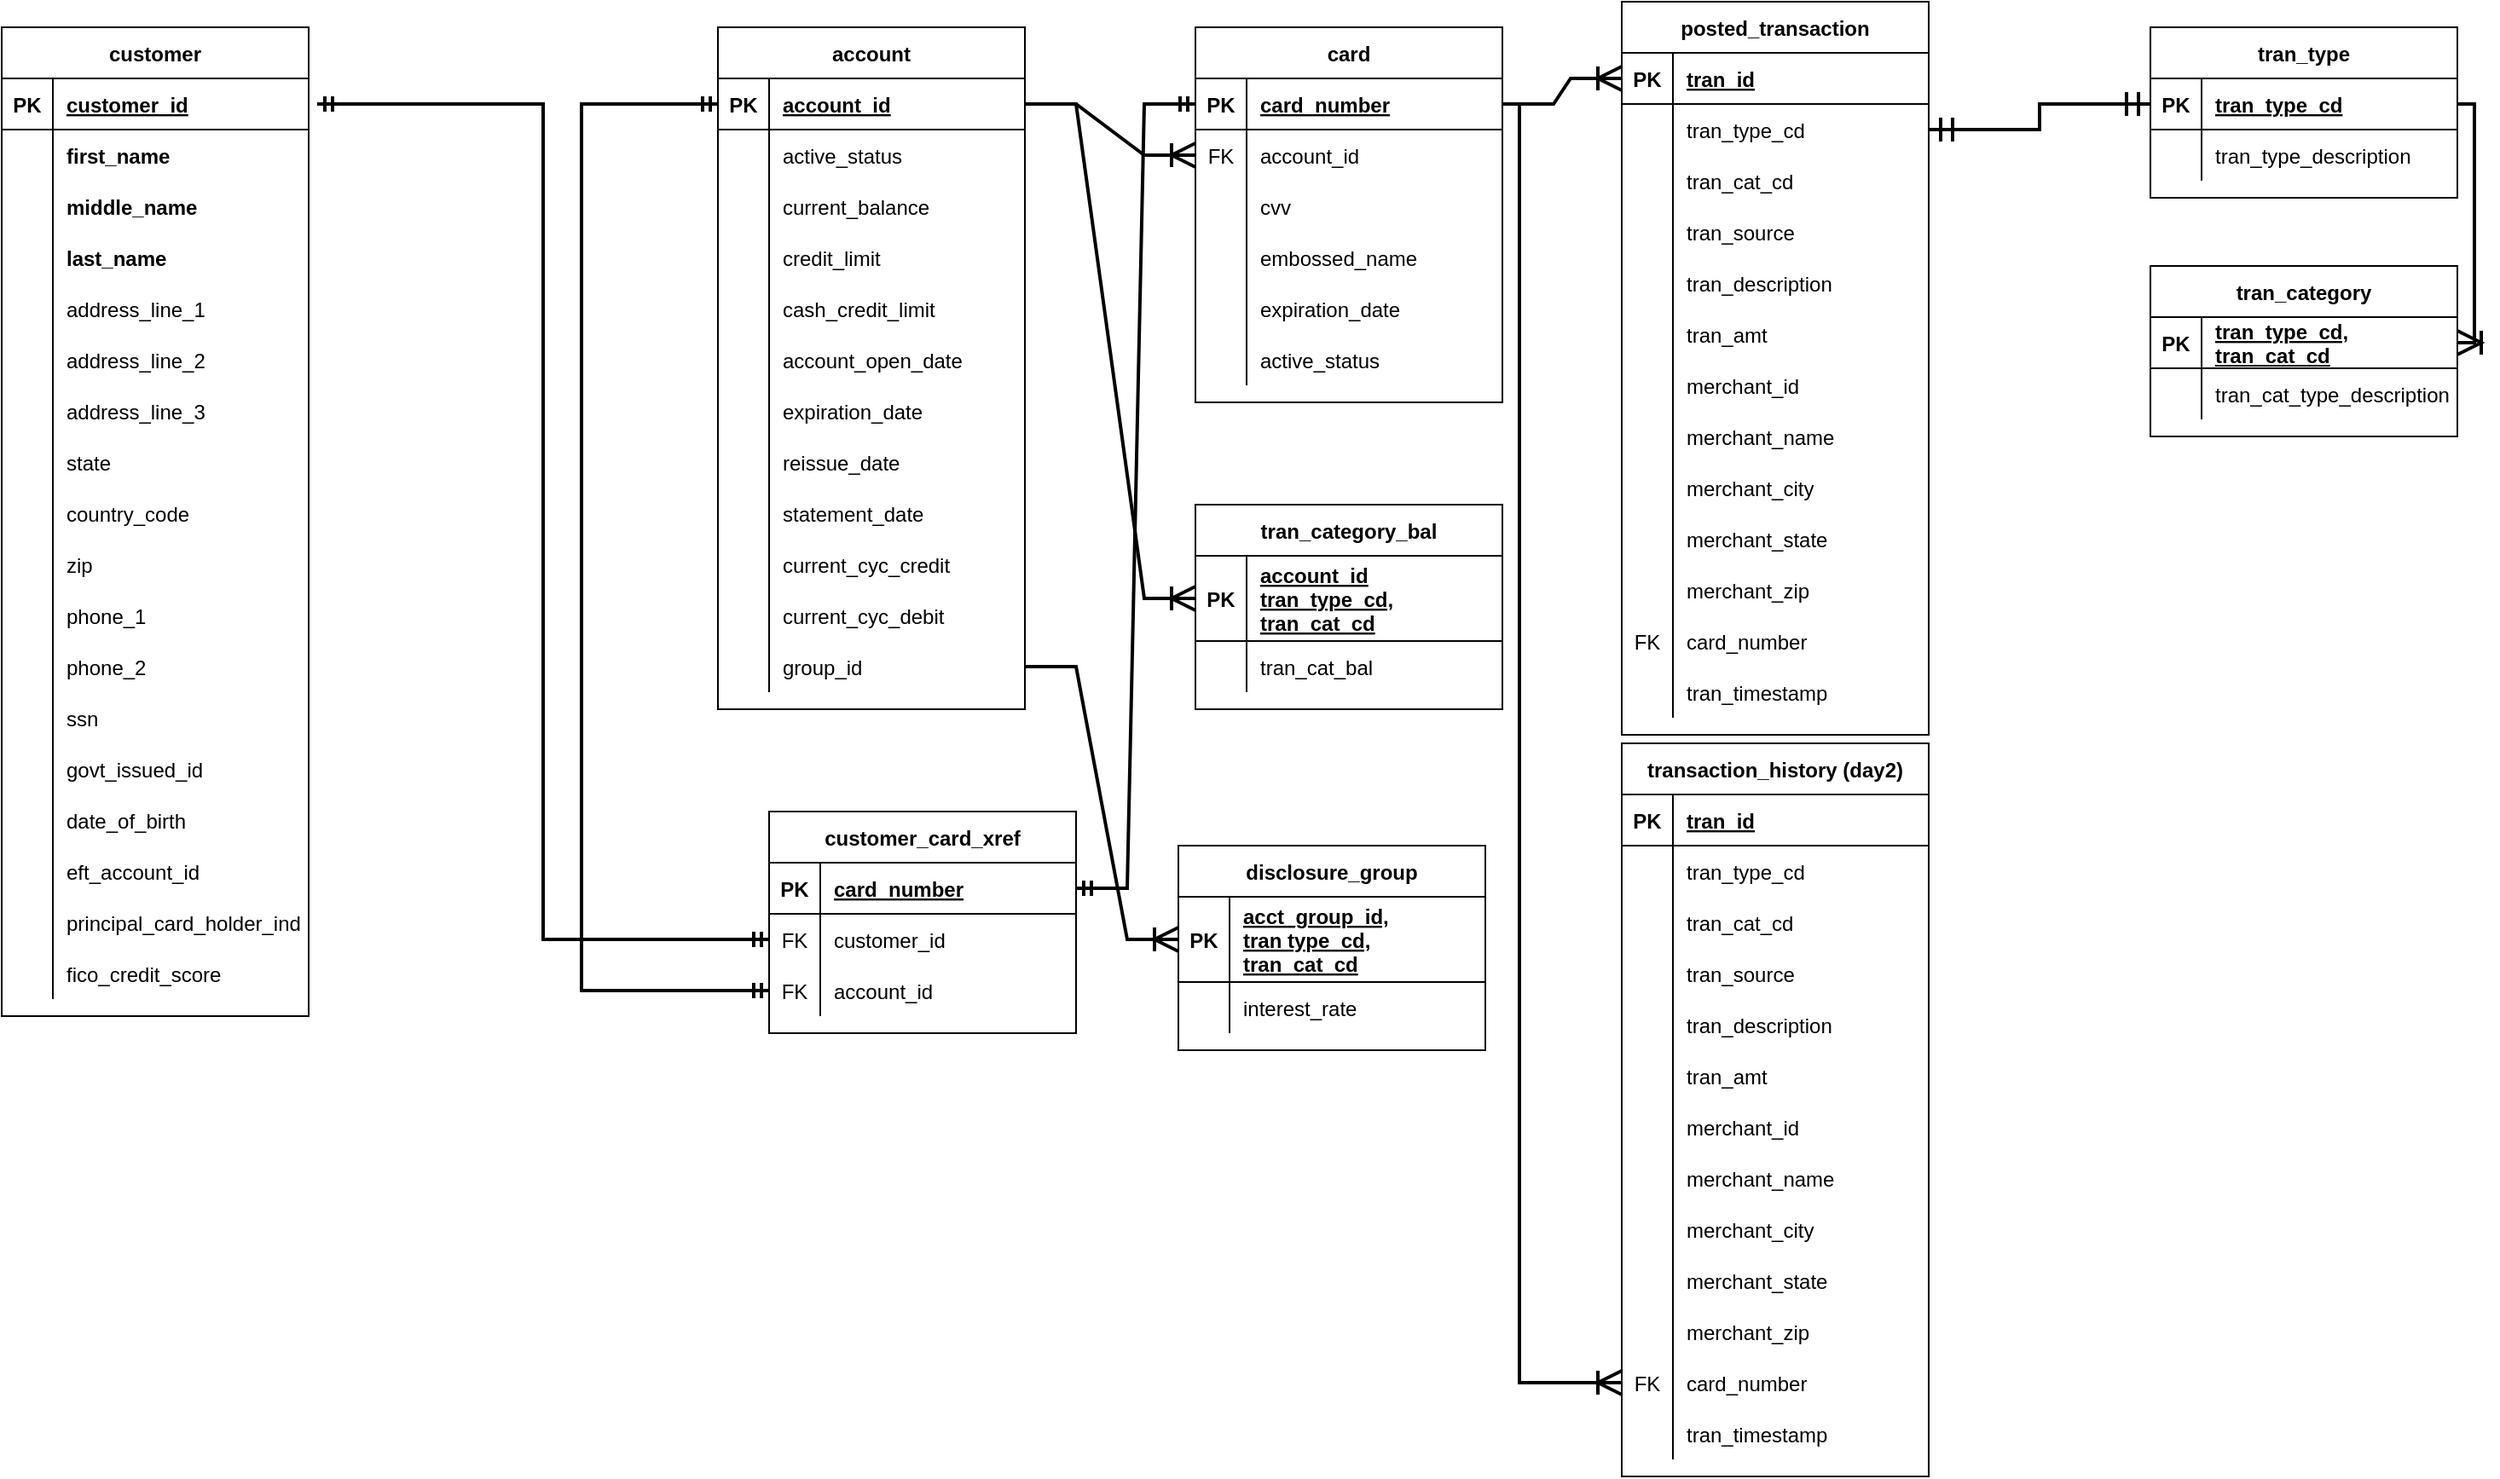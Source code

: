 <mxfile version="16.5.1" type="device" pages="2"><diagram id="RDMVUA5iEpAv-XrLQs73" name="ER Diagram"><mxGraphModel dx="2062" dy="1225" grid="1" gridSize="10" guides="1" tooltips="1" connect="1" arrows="1" fold="1" page="1" pageScale="1" pageWidth="1100" pageHeight="850" math="0" shadow="0"><root><mxCell id="0"/><mxCell id="1" parent="0"/><mxCell id="i7y-jJSzyN73zvUe_D6T-1" value="card" style="shape=table;startSize=30;container=1;collapsible=1;childLayout=tableLayout;fixedRows=1;rowLines=0;fontStyle=1;align=center;resizeLast=1;" parent="1" vertex="1"><mxGeometry x="730" y="20" width="180" height="220" as="geometry"/></mxCell><mxCell id="i7y-jJSzyN73zvUe_D6T-2" value="" style="shape=partialRectangle;collapsible=0;dropTarget=0;pointerEvents=0;fillColor=none;top=0;left=0;bottom=1;right=0;points=[[0,0.5],[1,0.5]];portConstraint=eastwest;" parent="i7y-jJSzyN73zvUe_D6T-1" vertex="1"><mxGeometry y="30" width="180" height="30" as="geometry"/></mxCell><mxCell id="i7y-jJSzyN73zvUe_D6T-3" value="PK" style="shape=partialRectangle;connectable=0;fillColor=none;top=0;left=0;bottom=0;right=0;fontStyle=1;overflow=hidden;" parent="i7y-jJSzyN73zvUe_D6T-2" vertex="1"><mxGeometry width="30" height="30" as="geometry"><mxRectangle width="30" height="30" as="alternateBounds"/></mxGeometry></mxCell><mxCell id="i7y-jJSzyN73zvUe_D6T-4" value="card_number" style="shape=partialRectangle;connectable=0;fillColor=none;top=0;left=0;bottom=0;right=0;align=left;spacingLeft=6;fontStyle=5;overflow=hidden;" parent="i7y-jJSzyN73zvUe_D6T-2" vertex="1"><mxGeometry x="30" width="150" height="30" as="geometry"><mxRectangle width="150" height="30" as="alternateBounds"/></mxGeometry></mxCell><mxCell id="i7y-jJSzyN73zvUe_D6T-5" value="" style="shape=partialRectangle;collapsible=0;dropTarget=0;pointerEvents=0;fillColor=none;top=0;left=0;bottom=0;right=0;points=[[0,0.5],[1,0.5]];portConstraint=eastwest;" parent="i7y-jJSzyN73zvUe_D6T-1" vertex="1"><mxGeometry y="60" width="180" height="30" as="geometry"/></mxCell><mxCell id="i7y-jJSzyN73zvUe_D6T-6" value="FK" style="shape=partialRectangle;connectable=0;fillColor=none;top=0;left=0;bottom=0;right=0;editable=1;overflow=hidden;" parent="i7y-jJSzyN73zvUe_D6T-5" vertex="1"><mxGeometry width="30" height="30" as="geometry"><mxRectangle width="30" height="30" as="alternateBounds"/></mxGeometry></mxCell><mxCell id="i7y-jJSzyN73zvUe_D6T-7" value="account_id" style="shape=partialRectangle;connectable=0;fillColor=none;top=0;left=0;bottom=0;right=0;align=left;spacingLeft=6;overflow=hidden;" parent="i7y-jJSzyN73zvUe_D6T-5" vertex="1"><mxGeometry x="30" width="150" height="30" as="geometry"><mxRectangle width="150" height="30" as="alternateBounds"/></mxGeometry></mxCell><mxCell id="i7y-jJSzyN73zvUe_D6T-8" value="" style="shape=partialRectangle;collapsible=0;dropTarget=0;pointerEvents=0;fillColor=none;top=0;left=0;bottom=0;right=0;points=[[0,0.5],[1,0.5]];portConstraint=eastwest;" parent="i7y-jJSzyN73zvUe_D6T-1" vertex="1"><mxGeometry y="90" width="180" height="30" as="geometry"/></mxCell><mxCell id="i7y-jJSzyN73zvUe_D6T-9" value="" style="shape=partialRectangle;connectable=0;fillColor=none;top=0;left=0;bottom=0;right=0;editable=1;overflow=hidden;" parent="i7y-jJSzyN73zvUe_D6T-8" vertex="1"><mxGeometry width="30" height="30" as="geometry"><mxRectangle width="30" height="30" as="alternateBounds"/></mxGeometry></mxCell><mxCell id="i7y-jJSzyN73zvUe_D6T-10" value="cvv" style="shape=partialRectangle;connectable=0;fillColor=none;top=0;left=0;bottom=0;right=0;align=left;spacingLeft=6;overflow=hidden;" parent="i7y-jJSzyN73zvUe_D6T-8" vertex="1"><mxGeometry x="30" width="150" height="30" as="geometry"><mxRectangle width="150" height="30" as="alternateBounds"/></mxGeometry></mxCell><mxCell id="i7y-jJSzyN73zvUe_D6T-11" value="" style="shape=partialRectangle;collapsible=0;dropTarget=0;pointerEvents=0;fillColor=none;top=0;left=0;bottom=0;right=0;points=[[0,0.5],[1,0.5]];portConstraint=eastwest;" parent="i7y-jJSzyN73zvUe_D6T-1" vertex="1"><mxGeometry y="120" width="180" height="30" as="geometry"/></mxCell><mxCell id="i7y-jJSzyN73zvUe_D6T-12" value="" style="shape=partialRectangle;connectable=0;fillColor=none;top=0;left=0;bottom=0;right=0;editable=1;overflow=hidden;" parent="i7y-jJSzyN73zvUe_D6T-11" vertex="1"><mxGeometry width="30" height="30" as="geometry"><mxRectangle width="30" height="30" as="alternateBounds"/></mxGeometry></mxCell><mxCell id="i7y-jJSzyN73zvUe_D6T-13" value="embossed_name" style="shape=partialRectangle;connectable=0;fillColor=none;top=0;left=0;bottom=0;right=0;align=left;spacingLeft=6;overflow=hidden;" parent="i7y-jJSzyN73zvUe_D6T-11" vertex="1"><mxGeometry x="30" width="150" height="30" as="geometry"><mxRectangle width="150" height="30" as="alternateBounds"/></mxGeometry></mxCell><mxCell id="i7y-jJSzyN73zvUe_D6T-128" value="" style="shape=partialRectangle;collapsible=0;dropTarget=0;pointerEvents=0;fillColor=none;top=0;left=0;bottom=0;right=0;points=[[0,0.5],[1,0.5]];portConstraint=eastwest;" parent="i7y-jJSzyN73zvUe_D6T-1" vertex="1"><mxGeometry y="150" width="180" height="30" as="geometry"/></mxCell><mxCell id="i7y-jJSzyN73zvUe_D6T-129" value="" style="shape=partialRectangle;connectable=0;fillColor=none;top=0;left=0;bottom=0;right=0;editable=1;overflow=hidden;" parent="i7y-jJSzyN73zvUe_D6T-128" vertex="1"><mxGeometry width="30" height="30" as="geometry"><mxRectangle width="30" height="30" as="alternateBounds"/></mxGeometry></mxCell><mxCell id="i7y-jJSzyN73zvUe_D6T-130" value="expiration_date" style="shape=partialRectangle;connectable=0;fillColor=none;top=0;left=0;bottom=0;right=0;align=left;spacingLeft=6;overflow=hidden;" parent="i7y-jJSzyN73zvUe_D6T-128" vertex="1"><mxGeometry x="30" width="150" height="30" as="geometry"><mxRectangle width="150" height="30" as="alternateBounds"/></mxGeometry></mxCell><mxCell id="s4cgUSm25XF_EOZK-9eU-107" value="" style="shape=partialRectangle;collapsible=0;dropTarget=0;pointerEvents=0;fillColor=none;top=0;left=0;bottom=0;right=0;points=[[0,0.5],[1,0.5]];portConstraint=eastwest;" parent="i7y-jJSzyN73zvUe_D6T-1" vertex="1"><mxGeometry y="180" width="180" height="30" as="geometry"/></mxCell><mxCell id="s4cgUSm25XF_EOZK-9eU-108" value="" style="shape=partialRectangle;connectable=0;fillColor=none;top=0;left=0;bottom=0;right=0;editable=1;overflow=hidden;" parent="s4cgUSm25XF_EOZK-9eU-107" vertex="1"><mxGeometry width="30" height="30" as="geometry"><mxRectangle width="30" height="30" as="alternateBounds"/></mxGeometry></mxCell><mxCell id="s4cgUSm25XF_EOZK-9eU-109" value="active_status" style="shape=partialRectangle;connectable=0;fillColor=none;top=0;left=0;bottom=0;right=0;align=left;spacingLeft=6;overflow=hidden;" parent="s4cgUSm25XF_EOZK-9eU-107" vertex="1"><mxGeometry x="30" width="150" height="30" as="geometry"><mxRectangle width="150" height="30" as="alternateBounds"/></mxGeometry></mxCell><mxCell id="i7y-jJSzyN73zvUe_D6T-14" value="customer" style="shape=table;startSize=30;container=1;collapsible=1;childLayout=tableLayout;fixedRows=1;rowLines=0;fontStyle=1;align=center;resizeLast=1;" parent="1" vertex="1"><mxGeometry x="30" y="20" width="180" height="580" as="geometry"/></mxCell><mxCell id="i7y-jJSzyN73zvUe_D6T-15" value="" style="shape=partialRectangle;collapsible=0;dropTarget=0;pointerEvents=0;fillColor=none;top=0;left=0;bottom=1;right=0;points=[[0,0.5],[1,0.5]];portConstraint=eastwest;" parent="i7y-jJSzyN73zvUe_D6T-14" vertex="1"><mxGeometry y="30" width="180" height="30" as="geometry"/></mxCell><mxCell id="i7y-jJSzyN73zvUe_D6T-16" value="PK" style="shape=partialRectangle;connectable=0;fillColor=none;top=0;left=0;bottom=0;right=0;fontStyle=1;overflow=hidden;" parent="i7y-jJSzyN73zvUe_D6T-15" vertex="1"><mxGeometry width="30" height="30" as="geometry"><mxRectangle width="30" height="30" as="alternateBounds"/></mxGeometry></mxCell><mxCell id="i7y-jJSzyN73zvUe_D6T-17" value="customer_id" style="shape=partialRectangle;connectable=0;fillColor=none;top=0;left=0;bottom=0;right=0;align=left;spacingLeft=6;fontStyle=5;overflow=hidden;" parent="i7y-jJSzyN73zvUe_D6T-15" vertex="1"><mxGeometry x="30" width="150" height="30" as="geometry"><mxRectangle width="150" height="30" as="alternateBounds"/></mxGeometry></mxCell><mxCell id="i7y-jJSzyN73zvUe_D6T-18" value="" style="shape=partialRectangle;collapsible=0;dropTarget=0;pointerEvents=0;fillColor=none;top=0;left=0;bottom=0;right=0;points=[[0,0.5],[1,0.5]];portConstraint=eastwest;" parent="i7y-jJSzyN73zvUe_D6T-14" vertex="1"><mxGeometry y="60" width="180" height="30" as="geometry"/></mxCell><mxCell id="i7y-jJSzyN73zvUe_D6T-19" value="" style="shape=partialRectangle;connectable=0;fillColor=none;top=0;left=0;bottom=0;right=0;editable=1;overflow=hidden;" parent="i7y-jJSzyN73zvUe_D6T-18" vertex="1"><mxGeometry width="30" height="30" as="geometry"><mxRectangle width="30" height="30" as="alternateBounds"/></mxGeometry></mxCell><mxCell id="i7y-jJSzyN73zvUe_D6T-20" value="first_name" style="shape=partialRectangle;connectable=0;fillColor=none;top=0;left=0;bottom=0;right=0;align=left;spacingLeft=6;overflow=hidden;fontStyle=1" parent="i7y-jJSzyN73zvUe_D6T-18" vertex="1"><mxGeometry x="30" width="150" height="30" as="geometry"><mxRectangle width="150" height="30" as="alternateBounds"/></mxGeometry></mxCell><mxCell id="i7y-jJSzyN73zvUe_D6T-74" value="" style="shape=partialRectangle;collapsible=0;dropTarget=0;pointerEvents=0;fillColor=none;top=0;left=0;bottom=0;right=0;points=[[0,0.5],[1,0.5]];portConstraint=eastwest;" parent="i7y-jJSzyN73zvUe_D6T-14" vertex="1"><mxGeometry y="90" width="180" height="30" as="geometry"/></mxCell><mxCell id="i7y-jJSzyN73zvUe_D6T-75" value="" style="shape=partialRectangle;connectable=0;fillColor=none;top=0;left=0;bottom=0;right=0;editable=1;overflow=hidden;" parent="i7y-jJSzyN73zvUe_D6T-74" vertex="1"><mxGeometry width="30" height="30" as="geometry"><mxRectangle width="30" height="30" as="alternateBounds"/></mxGeometry></mxCell><mxCell id="i7y-jJSzyN73zvUe_D6T-76" value="middle_name" style="shape=partialRectangle;connectable=0;fillColor=none;top=0;left=0;bottom=0;right=0;align=left;spacingLeft=6;overflow=hidden;fontStyle=1" parent="i7y-jJSzyN73zvUe_D6T-74" vertex="1"><mxGeometry x="30" width="150" height="30" as="geometry"><mxRectangle width="150" height="30" as="alternateBounds"/></mxGeometry></mxCell><mxCell id="i7y-jJSzyN73zvUe_D6T-77" value="" style="shape=partialRectangle;collapsible=0;dropTarget=0;pointerEvents=0;fillColor=none;top=0;left=0;bottom=0;right=0;points=[[0,0.5],[1,0.5]];portConstraint=eastwest;" parent="i7y-jJSzyN73zvUe_D6T-14" vertex="1"><mxGeometry y="120" width="180" height="30" as="geometry"/></mxCell><mxCell id="i7y-jJSzyN73zvUe_D6T-78" value="" style="shape=partialRectangle;connectable=0;fillColor=none;top=0;left=0;bottom=0;right=0;editable=1;overflow=hidden;" parent="i7y-jJSzyN73zvUe_D6T-77" vertex="1"><mxGeometry width="30" height="30" as="geometry"><mxRectangle width="30" height="30" as="alternateBounds"/></mxGeometry></mxCell><mxCell id="i7y-jJSzyN73zvUe_D6T-79" value="last_name" style="shape=partialRectangle;connectable=0;fillColor=none;top=0;left=0;bottom=0;right=0;align=left;spacingLeft=6;overflow=hidden;fontStyle=1" parent="i7y-jJSzyN73zvUe_D6T-77" vertex="1"><mxGeometry x="30" width="150" height="30" as="geometry"><mxRectangle width="150" height="30" as="alternateBounds"/></mxGeometry></mxCell><mxCell id="i7y-jJSzyN73zvUe_D6T-21" value="" style="shape=partialRectangle;collapsible=0;dropTarget=0;pointerEvents=0;fillColor=none;top=0;left=0;bottom=0;right=0;points=[[0,0.5],[1,0.5]];portConstraint=eastwest;" parent="i7y-jJSzyN73zvUe_D6T-14" vertex="1"><mxGeometry y="150" width="180" height="30" as="geometry"/></mxCell><mxCell id="i7y-jJSzyN73zvUe_D6T-22" value="" style="shape=partialRectangle;connectable=0;fillColor=none;top=0;left=0;bottom=0;right=0;editable=1;overflow=hidden;" parent="i7y-jJSzyN73zvUe_D6T-21" vertex="1"><mxGeometry width="30" height="30" as="geometry"><mxRectangle width="30" height="30" as="alternateBounds"/></mxGeometry></mxCell><mxCell id="i7y-jJSzyN73zvUe_D6T-23" value="address_line_1" style="shape=partialRectangle;connectable=0;fillColor=none;top=0;left=0;bottom=0;right=0;align=left;spacingLeft=6;overflow=hidden;" parent="i7y-jJSzyN73zvUe_D6T-21" vertex="1"><mxGeometry x="30" width="150" height="30" as="geometry"><mxRectangle width="150" height="30" as="alternateBounds"/></mxGeometry></mxCell><mxCell id="i7y-jJSzyN73zvUe_D6T-24" value="" style="shape=partialRectangle;collapsible=0;dropTarget=0;pointerEvents=0;fillColor=none;top=0;left=0;bottom=0;right=0;points=[[0,0.5],[1,0.5]];portConstraint=eastwest;" parent="i7y-jJSzyN73zvUe_D6T-14" vertex="1"><mxGeometry y="180" width="180" height="30" as="geometry"/></mxCell><mxCell id="i7y-jJSzyN73zvUe_D6T-25" value="" style="shape=partialRectangle;connectable=0;fillColor=none;top=0;left=0;bottom=0;right=0;editable=1;overflow=hidden;" parent="i7y-jJSzyN73zvUe_D6T-24" vertex="1"><mxGeometry width="30" height="30" as="geometry"><mxRectangle width="30" height="30" as="alternateBounds"/></mxGeometry></mxCell><mxCell id="i7y-jJSzyN73zvUe_D6T-26" value="address_line_2" style="shape=partialRectangle;connectable=0;fillColor=none;top=0;left=0;bottom=0;right=0;align=left;spacingLeft=6;overflow=hidden;" parent="i7y-jJSzyN73zvUe_D6T-24" vertex="1"><mxGeometry x="30" width="150" height="30" as="geometry"><mxRectangle width="150" height="30" as="alternateBounds"/></mxGeometry></mxCell><mxCell id="i7y-jJSzyN73zvUe_D6T-53" value="" style="shape=partialRectangle;collapsible=0;dropTarget=0;pointerEvents=0;fillColor=none;top=0;left=0;bottom=0;right=0;points=[[0,0.5],[1,0.5]];portConstraint=eastwest;" parent="i7y-jJSzyN73zvUe_D6T-14" vertex="1"><mxGeometry y="210" width="180" height="30" as="geometry"/></mxCell><mxCell id="i7y-jJSzyN73zvUe_D6T-54" value="" style="shape=partialRectangle;connectable=0;fillColor=none;top=0;left=0;bottom=0;right=0;editable=1;overflow=hidden;" parent="i7y-jJSzyN73zvUe_D6T-53" vertex="1"><mxGeometry width="30" height="30" as="geometry"><mxRectangle width="30" height="30" as="alternateBounds"/></mxGeometry></mxCell><mxCell id="i7y-jJSzyN73zvUe_D6T-55" value="address_line_3" style="shape=partialRectangle;connectable=0;fillColor=none;top=0;left=0;bottom=0;right=0;align=left;spacingLeft=6;overflow=hidden;" parent="i7y-jJSzyN73zvUe_D6T-53" vertex="1"><mxGeometry x="30" width="150" height="30" as="geometry"><mxRectangle width="150" height="30" as="alternateBounds"/></mxGeometry></mxCell><mxCell id="i7y-jJSzyN73zvUe_D6T-56" value="" style="shape=partialRectangle;collapsible=0;dropTarget=0;pointerEvents=0;fillColor=none;top=0;left=0;bottom=0;right=0;points=[[0,0.5],[1,0.5]];portConstraint=eastwest;" parent="i7y-jJSzyN73zvUe_D6T-14" vertex="1"><mxGeometry y="240" width="180" height="30" as="geometry"/></mxCell><mxCell id="i7y-jJSzyN73zvUe_D6T-57" value="" style="shape=partialRectangle;connectable=0;fillColor=none;top=0;left=0;bottom=0;right=0;editable=1;overflow=hidden;" parent="i7y-jJSzyN73zvUe_D6T-56" vertex="1"><mxGeometry width="30" height="30" as="geometry"><mxRectangle width="30" height="30" as="alternateBounds"/></mxGeometry></mxCell><mxCell id="i7y-jJSzyN73zvUe_D6T-58" value="state" style="shape=partialRectangle;connectable=0;fillColor=none;top=0;left=0;bottom=0;right=0;align=left;spacingLeft=6;overflow=hidden;" parent="i7y-jJSzyN73zvUe_D6T-56" vertex="1"><mxGeometry x="30" width="150" height="30" as="geometry"><mxRectangle width="150" height="30" as="alternateBounds"/></mxGeometry></mxCell><mxCell id="i7y-jJSzyN73zvUe_D6T-80" value="" style="shape=partialRectangle;collapsible=0;dropTarget=0;pointerEvents=0;fillColor=none;top=0;left=0;bottom=0;right=0;points=[[0,0.5],[1,0.5]];portConstraint=eastwest;" parent="i7y-jJSzyN73zvUe_D6T-14" vertex="1"><mxGeometry y="270" width="180" height="30" as="geometry"/></mxCell><mxCell id="i7y-jJSzyN73zvUe_D6T-81" value="" style="shape=partialRectangle;connectable=0;fillColor=none;top=0;left=0;bottom=0;right=0;editable=1;overflow=hidden;" parent="i7y-jJSzyN73zvUe_D6T-80" vertex="1"><mxGeometry width="30" height="30" as="geometry"><mxRectangle width="30" height="30" as="alternateBounds"/></mxGeometry></mxCell><mxCell id="i7y-jJSzyN73zvUe_D6T-82" value="country_code" style="shape=partialRectangle;connectable=0;fillColor=none;top=0;left=0;bottom=0;right=0;align=left;spacingLeft=6;overflow=hidden;" parent="i7y-jJSzyN73zvUe_D6T-80" vertex="1"><mxGeometry x="30" width="150" height="30" as="geometry"><mxRectangle width="150" height="30" as="alternateBounds"/></mxGeometry></mxCell><mxCell id="i7y-jJSzyN73zvUe_D6T-83" value="" style="shape=partialRectangle;collapsible=0;dropTarget=0;pointerEvents=0;fillColor=none;top=0;left=0;bottom=0;right=0;points=[[0,0.5],[1,0.5]];portConstraint=eastwest;" parent="i7y-jJSzyN73zvUe_D6T-14" vertex="1"><mxGeometry y="300" width="180" height="30" as="geometry"/></mxCell><mxCell id="i7y-jJSzyN73zvUe_D6T-84" value="" style="shape=partialRectangle;connectable=0;fillColor=none;top=0;left=0;bottom=0;right=0;editable=1;overflow=hidden;" parent="i7y-jJSzyN73zvUe_D6T-83" vertex="1"><mxGeometry width="30" height="30" as="geometry"><mxRectangle width="30" height="30" as="alternateBounds"/></mxGeometry></mxCell><mxCell id="i7y-jJSzyN73zvUe_D6T-85" value="zip" style="shape=partialRectangle;connectable=0;fillColor=none;top=0;left=0;bottom=0;right=0;align=left;spacingLeft=6;overflow=hidden;" parent="i7y-jJSzyN73zvUe_D6T-83" vertex="1"><mxGeometry x="30" width="150" height="30" as="geometry"><mxRectangle width="150" height="30" as="alternateBounds"/></mxGeometry></mxCell><mxCell id="i7y-jJSzyN73zvUe_D6T-59" value="" style="shape=partialRectangle;collapsible=0;dropTarget=0;pointerEvents=0;fillColor=none;top=0;left=0;bottom=0;right=0;points=[[0,0.5],[1,0.5]];portConstraint=eastwest;" parent="i7y-jJSzyN73zvUe_D6T-14" vertex="1"><mxGeometry y="330" width="180" height="30" as="geometry"/></mxCell><mxCell id="i7y-jJSzyN73zvUe_D6T-60" value="" style="shape=partialRectangle;connectable=0;fillColor=none;top=0;left=0;bottom=0;right=0;editable=1;overflow=hidden;" parent="i7y-jJSzyN73zvUe_D6T-59" vertex="1"><mxGeometry width="30" height="30" as="geometry"><mxRectangle width="30" height="30" as="alternateBounds"/></mxGeometry></mxCell><mxCell id="i7y-jJSzyN73zvUe_D6T-61" value="phone_1" style="shape=partialRectangle;connectable=0;fillColor=none;top=0;left=0;bottom=0;right=0;align=left;spacingLeft=6;overflow=hidden;" parent="i7y-jJSzyN73zvUe_D6T-59" vertex="1"><mxGeometry x="30" width="150" height="30" as="geometry"><mxRectangle width="150" height="30" as="alternateBounds"/></mxGeometry></mxCell><mxCell id="i7y-jJSzyN73zvUe_D6T-62" value="" style="shape=partialRectangle;collapsible=0;dropTarget=0;pointerEvents=0;fillColor=none;top=0;left=0;bottom=0;right=0;points=[[0,0.5],[1,0.5]];portConstraint=eastwest;" parent="i7y-jJSzyN73zvUe_D6T-14" vertex="1"><mxGeometry y="360" width="180" height="30" as="geometry"/></mxCell><mxCell id="i7y-jJSzyN73zvUe_D6T-63" value="" style="shape=partialRectangle;connectable=0;fillColor=none;top=0;left=0;bottom=0;right=0;editable=1;overflow=hidden;" parent="i7y-jJSzyN73zvUe_D6T-62" vertex="1"><mxGeometry width="30" height="30" as="geometry"><mxRectangle width="30" height="30" as="alternateBounds"/></mxGeometry></mxCell><mxCell id="i7y-jJSzyN73zvUe_D6T-64" value="phone_2" style="shape=partialRectangle;connectable=0;fillColor=none;top=0;left=0;bottom=0;right=0;align=left;spacingLeft=6;overflow=hidden;" parent="i7y-jJSzyN73zvUe_D6T-62" vertex="1"><mxGeometry x="30" width="150" height="30" as="geometry"><mxRectangle width="150" height="30" as="alternateBounds"/></mxGeometry></mxCell><mxCell id="i7y-jJSzyN73zvUe_D6T-65" value="" style="shape=partialRectangle;collapsible=0;dropTarget=0;pointerEvents=0;fillColor=none;top=0;left=0;bottom=0;right=0;points=[[0,0.5],[1,0.5]];portConstraint=eastwest;" parent="i7y-jJSzyN73zvUe_D6T-14" vertex="1"><mxGeometry y="390" width="180" height="30" as="geometry"/></mxCell><mxCell id="i7y-jJSzyN73zvUe_D6T-66" value="" style="shape=partialRectangle;connectable=0;fillColor=none;top=0;left=0;bottom=0;right=0;editable=1;overflow=hidden;" parent="i7y-jJSzyN73zvUe_D6T-65" vertex="1"><mxGeometry width="30" height="30" as="geometry"><mxRectangle width="30" height="30" as="alternateBounds"/></mxGeometry></mxCell><mxCell id="i7y-jJSzyN73zvUe_D6T-67" value="ssn" style="shape=partialRectangle;connectable=0;fillColor=none;top=0;left=0;bottom=0;right=0;align=left;spacingLeft=6;overflow=hidden;" parent="i7y-jJSzyN73zvUe_D6T-65" vertex="1"><mxGeometry x="30" width="150" height="30" as="geometry"><mxRectangle width="150" height="30" as="alternateBounds"/></mxGeometry></mxCell><mxCell id="i7y-jJSzyN73zvUe_D6T-68" value="" style="shape=partialRectangle;collapsible=0;dropTarget=0;pointerEvents=0;fillColor=none;top=0;left=0;bottom=0;right=0;points=[[0,0.5],[1,0.5]];portConstraint=eastwest;" parent="i7y-jJSzyN73zvUe_D6T-14" vertex="1"><mxGeometry y="420" width="180" height="30" as="geometry"/></mxCell><mxCell id="i7y-jJSzyN73zvUe_D6T-69" value="" style="shape=partialRectangle;connectable=0;fillColor=none;top=0;left=0;bottom=0;right=0;editable=1;overflow=hidden;" parent="i7y-jJSzyN73zvUe_D6T-68" vertex="1"><mxGeometry width="30" height="30" as="geometry"><mxRectangle width="30" height="30" as="alternateBounds"/></mxGeometry></mxCell><mxCell id="i7y-jJSzyN73zvUe_D6T-70" value="govt_issued_id" style="shape=partialRectangle;connectable=0;fillColor=none;top=0;left=0;bottom=0;right=0;align=left;spacingLeft=6;overflow=hidden;" parent="i7y-jJSzyN73zvUe_D6T-68" vertex="1"><mxGeometry x="30" width="150" height="30" as="geometry"><mxRectangle width="150" height="30" as="alternateBounds"/></mxGeometry></mxCell><mxCell id="i7y-jJSzyN73zvUe_D6T-71" value="" style="shape=partialRectangle;collapsible=0;dropTarget=0;pointerEvents=0;fillColor=none;top=0;left=0;bottom=0;right=0;points=[[0,0.5],[1,0.5]];portConstraint=eastwest;" parent="i7y-jJSzyN73zvUe_D6T-14" vertex="1"><mxGeometry y="450" width="180" height="30" as="geometry"/></mxCell><mxCell id="i7y-jJSzyN73zvUe_D6T-72" value="" style="shape=partialRectangle;connectable=0;fillColor=none;top=0;left=0;bottom=0;right=0;editable=1;overflow=hidden;" parent="i7y-jJSzyN73zvUe_D6T-71" vertex="1"><mxGeometry width="30" height="30" as="geometry"><mxRectangle width="30" height="30" as="alternateBounds"/></mxGeometry></mxCell><mxCell id="i7y-jJSzyN73zvUe_D6T-73" value="date_of_birth" style="shape=partialRectangle;connectable=0;fillColor=none;top=0;left=0;bottom=0;right=0;align=left;spacingLeft=6;overflow=hidden;" parent="i7y-jJSzyN73zvUe_D6T-71" vertex="1"><mxGeometry x="30" width="150" height="30" as="geometry"><mxRectangle width="150" height="30" as="alternateBounds"/></mxGeometry></mxCell><mxCell id="i7y-jJSzyN73zvUe_D6T-86" value="" style="shape=partialRectangle;collapsible=0;dropTarget=0;pointerEvents=0;fillColor=none;top=0;left=0;bottom=0;right=0;points=[[0,0.5],[1,0.5]];portConstraint=eastwest;" parent="i7y-jJSzyN73zvUe_D6T-14" vertex="1"><mxGeometry y="480" width="180" height="30" as="geometry"/></mxCell><mxCell id="i7y-jJSzyN73zvUe_D6T-87" value="" style="shape=partialRectangle;connectable=0;fillColor=none;top=0;left=0;bottom=0;right=0;editable=1;overflow=hidden;" parent="i7y-jJSzyN73zvUe_D6T-86" vertex="1"><mxGeometry width="30" height="30" as="geometry"><mxRectangle width="30" height="30" as="alternateBounds"/></mxGeometry></mxCell><mxCell id="i7y-jJSzyN73zvUe_D6T-88" value="eft_account_id" style="shape=partialRectangle;connectable=0;fillColor=none;top=0;left=0;bottom=0;right=0;align=left;spacingLeft=6;overflow=hidden;" parent="i7y-jJSzyN73zvUe_D6T-86" vertex="1"><mxGeometry x="30" width="150" height="30" as="geometry"><mxRectangle width="150" height="30" as="alternateBounds"/></mxGeometry></mxCell><mxCell id="i7y-jJSzyN73zvUe_D6T-89" value="" style="shape=partialRectangle;collapsible=0;dropTarget=0;pointerEvents=0;fillColor=none;top=0;left=0;bottom=0;right=0;points=[[0,0.5],[1,0.5]];portConstraint=eastwest;" parent="i7y-jJSzyN73zvUe_D6T-14" vertex="1"><mxGeometry y="510" width="180" height="30" as="geometry"/></mxCell><mxCell id="i7y-jJSzyN73zvUe_D6T-90" value="" style="shape=partialRectangle;connectable=0;fillColor=none;top=0;left=0;bottom=0;right=0;editable=1;overflow=hidden;" parent="i7y-jJSzyN73zvUe_D6T-89" vertex="1"><mxGeometry width="30" height="30" as="geometry"><mxRectangle width="30" height="30" as="alternateBounds"/></mxGeometry></mxCell><mxCell id="i7y-jJSzyN73zvUe_D6T-91" value="principal_card_holder_ind" style="shape=partialRectangle;connectable=0;fillColor=none;top=0;left=0;bottom=0;right=0;align=left;spacingLeft=6;overflow=hidden;" parent="i7y-jJSzyN73zvUe_D6T-89" vertex="1"><mxGeometry x="30" width="150" height="30" as="geometry"><mxRectangle width="150" height="30" as="alternateBounds"/></mxGeometry></mxCell><mxCell id="i7y-jJSzyN73zvUe_D6T-124" value="" style="shape=partialRectangle;collapsible=0;dropTarget=0;pointerEvents=0;fillColor=none;top=0;left=0;bottom=0;right=0;points=[[0,0.5],[1,0.5]];portConstraint=eastwest;" parent="i7y-jJSzyN73zvUe_D6T-14" vertex="1"><mxGeometry y="540" width="180" height="30" as="geometry"/></mxCell><mxCell id="i7y-jJSzyN73zvUe_D6T-125" value="" style="shape=partialRectangle;connectable=0;fillColor=none;top=0;left=0;bottom=0;right=0;editable=1;overflow=hidden;" parent="i7y-jJSzyN73zvUe_D6T-124" vertex="1"><mxGeometry width="30" height="30" as="geometry"><mxRectangle width="30" height="30" as="alternateBounds"/></mxGeometry></mxCell><mxCell id="i7y-jJSzyN73zvUe_D6T-126" value="fico_credit_score" style="shape=partialRectangle;connectable=0;fillColor=none;top=0;left=0;bottom=0;right=0;align=left;spacingLeft=6;overflow=hidden;" parent="i7y-jJSzyN73zvUe_D6T-124" vertex="1"><mxGeometry x="30" width="150" height="30" as="geometry"><mxRectangle width="150" height="30" as="alternateBounds"/></mxGeometry></mxCell><mxCell id="i7y-jJSzyN73zvUe_D6T-27" value="account" style="shape=table;startSize=30;container=1;collapsible=1;childLayout=tableLayout;fixedRows=1;rowLines=0;fontStyle=1;align=center;resizeLast=1;" parent="1" vertex="1"><mxGeometry x="450" y="20" width="180" height="400" as="geometry"/></mxCell><mxCell id="i7y-jJSzyN73zvUe_D6T-28" value="" style="shape=partialRectangle;collapsible=0;dropTarget=0;pointerEvents=0;fillColor=none;top=0;left=0;bottom=1;right=0;points=[[0,0.5],[1,0.5]];portConstraint=eastwest;" parent="i7y-jJSzyN73zvUe_D6T-27" vertex="1"><mxGeometry y="30" width="180" height="30" as="geometry"/></mxCell><mxCell id="i7y-jJSzyN73zvUe_D6T-29" value="PK" style="shape=partialRectangle;connectable=0;fillColor=none;top=0;left=0;bottom=0;right=0;fontStyle=1;overflow=hidden;" parent="i7y-jJSzyN73zvUe_D6T-28" vertex="1"><mxGeometry width="30" height="30" as="geometry"><mxRectangle width="30" height="30" as="alternateBounds"/></mxGeometry></mxCell><mxCell id="i7y-jJSzyN73zvUe_D6T-30" value="account_id" style="shape=partialRectangle;connectable=0;fillColor=none;top=0;left=0;bottom=0;right=0;align=left;spacingLeft=6;fontStyle=5;overflow=hidden;" parent="i7y-jJSzyN73zvUe_D6T-28" vertex="1"><mxGeometry x="30" width="150" height="30" as="geometry"><mxRectangle width="150" height="30" as="alternateBounds"/></mxGeometry></mxCell><mxCell id="i7y-jJSzyN73zvUe_D6T-31" value="" style="shape=partialRectangle;collapsible=0;dropTarget=0;pointerEvents=0;fillColor=none;top=0;left=0;bottom=0;right=0;points=[[0,0.5],[1,0.5]];portConstraint=eastwest;" parent="i7y-jJSzyN73zvUe_D6T-27" vertex="1"><mxGeometry y="60" width="180" height="30" as="geometry"/></mxCell><mxCell id="i7y-jJSzyN73zvUe_D6T-32" value="" style="shape=partialRectangle;connectable=0;fillColor=none;top=0;left=0;bottom=0;right=0;editable=1;overflow=hidden;" parent="i7y-jJSzyN73zvUe_D6T-31" vertex="1"><mxGeometry width="30" height="30" as="geometry"><mxRectangle width="30" height="30" as="alternateBounds"/></mxGeometry></mxCell><mxCell id="i7y-jJSzyN73zvUe_D6T-33" value="active_status" style="shape=partialRectangle;connectable=0;fillColor=none;top=0;left=0;bottom=0;right=0;align=left;spacingLeft=6;overflow=hidden;" parent="i7y-jJSzyN73zvUe_D6T-31" vertex="1"><mxGeometry x="30" width="150" height="30" as="geometry"><mxRectangle width="150" height="30" as="alternateBounds"/></mxGeometry></mxCell><mxCell id="i7y-jJSzyN73zvUe_D6T-34" value="" style="shape=partialRectangle;collapsible=0;dropTarget=0;pointerEvents=0;fillColor=none;top=0;left=0;bottom=0;right=0;points=[[0,0.5],[1,0.5]];portConstraint=eastwest;" parent="i7y-jJSzyN73zvUe_D6T-27" vertex="1"><mxGeometry y="90" width="180" height="30" as="geometry"/></mxCell><mxCell id="i7y-jJSzyN73zvUe_D6T-35" value="" style="shape=partialRectangle;connectable=0;fillColor=none;top=0;left=0;bottom=0;right=0;editable=1;overflow=hidden;" parent="i7y-jJSzyN73zvUe_D6T-34" vertex="1"><mxGeometry width="30" height="30" as="geometry"><mxRectangle width="30" height="30" as="alternateBounds"/></mxGeometry></mxCell><mxCell id="i7y-jJSzyN73zvUe_D6T-36" value="current_balance" style="shape=partialRectangle;connectable=0;fillColor=none;top=0;left=0;bottom=0;right=0;align=left;spacingLeft=6;overflow=hidden;" parent="i7y-jJSzyN73zvUe_D6T-34" vertex="1"><mxGeometry x="30" width="150" height="30" as="geometry"><mxRectangle width="150" height="30" as="alternateBounds"/></mxGeometry></mxCell><mxCell id="i7y-jJSzyN73zvUe_D6T-37" value="" style="shape=partialRectangle;collapsible=0;dropTarget=0;pointerEvents=0;fillColor=none;top=0;left=0;bottom=0;right=0;points=[[0,0.5],[1,0.5]];portConstraint=eastwest;" parent="i7y-jJSzyN73zvUe_D6T-27" vertex="1"><mxGeometry y="120" width="180" height="30" as="geometry"/></mxCell><mxCell id="i7y-jJSzyN73zvUe_D6T-38" value="" style="shape=partialRectangle;connectable=0;fillColor=none;top=0;left=0;bottom=0;right=0;editable=1;overflow=hidden;" parent="i7y-jJSzyN73zvUe_D6T-37" vertex="1"><mxGeometry width="30" height="30" as="geometry"><mxRectangle width="30" height="30" as="alternateBounds"/></mxGeometry></mxCell><mxCell id="i7y-jJSzyN73zvUe_D6T-39" value="credit_limit" style="shape=partialRectangle;connectable=0;fillColor=none;top=0;left=0;bottom=0;right=0;align=left;spacingLeft=6;overflow=hidden;" parent="i7y-jJSzyN73zvUe_D6T-37" vertex="1"><mxGeometry x="30" width="150" height="30" as="geometry"><mxRectangle width="150" height="30" as="alternateBounds"/></mxGeometry></mxCell><mxCell id="i7y-jJSzyN73zvUe_D6T-93" value="" style="shape=partialRectangle;collapsible=0;dropTarget=0;pointerEvents=0;fillColor=none;top=0;left=0;bottom=0;right=0;points=[[0,0.5],[1,0.5]];portConstraint=eastwest;" parent="i7y-jJSzyN73zvUe_D6T-27" vertex="1"><mxGeometry y="150" width="180" height="30" as="geometry"/></mxCell><mxCell id="i7y-jJSzyN73zvUe_D6T-94" value="" style="shape=partialRectangle;connectable=0;fillColor=none;top=0;left=0;bottom=0;right=0;editable=1;overflow=hidden;" parent="i7y-jJSzyN73zvUe_D6T-93" vertex="1"><mxGeometry width="30" height="30" as="geometry"><mxRectangle width="30" height="30" as="alternateBounds"/></mxGeometry></mxCell><mxCell id="i7y-jJSzyN73zvUe_D6T-95" value="cash_credit_limit" style="shape=partialRectangle;connectable=0;fillColor=none;top=0;left=0;bottom=0;right=0;align=left;spacingLeft=6;overflow=hidden;" parent="i7y-jJSzyN73zvUe_D6T-93" vertex="1"><mxGeometry x="30" width="150" height="30" as="geometry"><mxRectangle width="150" height="30" as="alternateBounds"/></mxGeometry></mxCell><mxCell id="i7y-jJSzyN73zvUe_D6T-96" value="" style="shape=partialRectangle;collapsible=0;dropTarget=0;pointerEvents=0;fillColor=none;top=0;left=0;bottom=0;right=0;points=[[0,0.5],[1,0.5]];portConstraint=eastwest;" parent="i7y-jJSzyN73zvUe_D6T-27" vertex="1"><mxGeometry y="180" width="180" height="30" as="geometry"/></mxCell><mxCell id="i7y-jJSzyN73zvUe_D6T-97" value="" style="shape=partialRectangle;connectable=0;fillColor=none;top=0;left=0;bottom=0;right=0;editable=1;overflow=hidden;" parent="i7y-jJSzyN73zvUe_D6T-96" vertex="1"><mxGeometry width="30" height="30" as="geometry"><mxRectangle width="30" height="30" as="alternateBounds"/></mxGeometry></mxCell><mxCell id="i7y-jJSzyN73zvUe_D6T-98" value="account_open_date" style="shape=partialRectangle;connectable=0;fillColor=none;top=0;left=0;bottom=0;right=0;align=left;spacingLeft=6;overflow=hidden;" parent="i7y-jJSzyN73zvUe_D6T-96" vertex="1"><mxGeometry x="30" width="150" height="30" as="geometry"><mxRectangle width="150" height="30" as="alternateBounds"/></mxGeometry></mxCell><mxCell id="i7y-jJSzyN73zvUe_D6T-99" value="" style="shape=partialRectangle;collapsible=0;dropTarget=0;pointerEvents=0;fillColor=none;top=0;left=0;bottom=0;right=0;points=[[0,0.5],[1,0.5]];portConstraint=eastwest;" parent="i7y-jJSzyN73zvUe_D6T-27" vertex="1"><mxGeometry y="210" width="180" height="30" as="geometry"/></mxCell><mxCell id="i7y-jJSzyN73zvUe_D6T-100" value="" style="shape=partialRectangle;connectable=0;fillColor=none;top=0;left=0;bottom=0;right=0;editable=1;overflow=hidden;" parent="i7y-jJSzyN73zvUe_D6T-99" vertex="1"><mxGeometry width="30" height="30" as="geometry"><mxRectangle width="30" height="30" as="alternateBounds"/></mxGeometry></mxCell><mxCell id="i7y-jJSzyN73zvUe_D6T-101" value="expiration_date" style="shape=partialRectangle;connectable=0;fillColor=none;top=0;left=0;bottom=0;right=0;align=left;spacingLeft=6;overflow=hidden;" parent="i7y-jJSzyN73zvUe_D6T-99" vertex="1"><mxGeometry x="30" width="150" height="30" as="geometry"><mxRectangle width="150" height="30" as="alternateBounds"/></mxGeometry></mxCell><mxCell id="i7y-jJSzyN73zvUe_D6T-102" value="" style="shape=partialRectangle;collapsible=0;dropTarget=0;pointerEvents=0;fillColor=none;top=0;left=0;bottom=0;right=0;points=[[0,0.5],[1,0.5]];portConstraint=eastwest;" parent="i7y-jJSzyN73zvUe_D6T-27" vertex="1"><mxGeometry y="240" width="180" height="30" as="geometry"/></mxCell><mxCell id="i7y-jJSzyN73zvUe_D6T-103" value="" style="shape=partialRectangle;connectable=0;fillColor=none;top=0;left=0;bottom=0;right=0;editable=1;overflow=hidden;" parent="i7y-jJSzyN73zvUe_D6T-102" vertex="1"><mxGeometry width="30" height="30" as="geometry"><mxRectangle width="30" height="30" as="alternateBounds"/></mxGeometry></mxCell><mxCell id="i7y-jJSzyN73zvUe_D6T-104" value="reissue_date" style="shape=partialRectangle;connectable=0;fillColor=none;top=0;left=0;bottom=0;right=0;align=left;spacingLeft=6;overflow=hidden;" parent="i7y-jJSzyN73zvUe_D6T-102" vertex="1"><mxGeometry x="30" width="150" height="30" as="geometry"><mxRectangle width="150" height="30" as="alternateBounds"/></mxGeometry></mxCell><mxCell id="i7y-jJSzyN73zvUe_D6T-105" value="" style="shape=partialRectangle;collapsible=0;dropTarget=0;pointerEvents=0;fillColor=none;top=0;left=0;bottom=0;right=0;points=[[0,0.5],[1,0.5]];portConstraint=eastwest;" parent="i7y-jJSzyN73zvUe_D6T-27" vertex="1"><mxGeometry y="270" width="180" height="30" as="geometry"/></mxCell><mxCell id="i7y-jJSzyN73zvUe_D6T-106" value="" style="shape=partialRectangle;connectable=0;fillColor=none;top=0;left=0;bottom=0;right=0;editable=1;overflow=hidden;" parent="i7y-jJSzyN73zvUe_D6T-105" vertex="1"><mxGeometry width="30" height="30" as="geometry"><mxRectangle width="30" height="30" as="alternateBounds"/></mxGeometry></mxCell><mxCell id="i7y-jJSzyN73zvUe_D6T-107" value="statement_date" style="shape=partialRectangle;connectable=0;fillColor=none;top=0;left=0;bottom=0;right=0;align=left;spacingLeft=6;overflow=hidden;" parent="i7y-jJSzyN73zvUe_D6T-105" vertex="1"><mxGeometry x="30" width="150" height="30" as="geometry"><mxRectangle width="150" height="30" as="alternateBounds"/></mxGeometry></mxCell><mxCell id="i7y-jJSzyN73zvUe_D6T-108" value="" style="shape=partialRectangle;collapsible=0;dropTarget=0;pointerEvents=0;fillColor=none;top=0;left=0;bottom=0;right=0;points=[[0,0.5],[1,0.5]];portConstraint=eastwest;" parent="i7y-jJSzyN73zvUe_D6T-27" vertex="1"><mxGeometry y="300" width="180" height="30" as="geometry"/></mxCell><mxCell id="i7y-jJSzyN73zvUe_D6T-109" value="" style="shape=partialRectangle;connectable=0;fillColor=none;top=0;left=0;bottom=0;right=0;editable=1;overflow=hidden;" parent="i7y-jJSzyN73zvUe_D6T-108" vertex="1"><mxGeometry width="30" height="30" as="geometry"><mxRectangle width="30" height="30" as="alternateBounds"/></mxGeometry></mxCell><mxCell id="i7y-jJSzyN73zvUe_D6T-110" value="current_cyc_credit" style="shape=partialRectangle;connectable=0;fillColor=none;top=0;left=0;bottom=0;right=0;align=left;spacingLeft=6;overflow=hidden;" parent="i7y-jJSzyN73zvUe_D6T-108" vertex="1"><mxGeometry x="30" width="150" height="30" as="geometry"><mxRectangle width="150" height="30" as="alternateBounds"/></mxGeometry></mxCell><mxCell id="i7y-jJSzyN73zvUe_D6T-111" value="" style="shape=partialRectangle;collapsible=0;dropTarget=0;pointerEvents=0;fillColor=none;top=0;left=0;bottom=0;right=0;points=[[0,0.5],[1,0.5]];portConstraint=eastwest;" parent="i7y-jJSzyN73zvUe_D6T-27" vertex="1"><mxGeometry y="330" width="180" height="30" as="geometry"/></mxCell><mxCell id="i7y-jJSzyN73zvUe_D6T-112" value="" style="shape=partialRectangle;connectable=0;fillColor=none;top=0;left=0;bottom=0;right=0;editable=1;overflow=hidden;" parent="i7y-jJSzyN73zvUe_D6T-111" vertex="1"><mxGeometry width="30" height="30" as="geometry"><mxRectangle width="30" height="30" as="alternateBounds"/></mxGeometry></mxCell><mxCell id="i7y-jJSzyN73zvUe_D6T-113" value="current_cyc_debit" style="shape=partialRectangle;connectable=0;fillColor=none;top=0;left=0;bottom=0;right=0;align=left;spacingLeft=6;overflow=hidden;" parent="i7y-jJSzyN73zvUe_D6T-111" vertex="1"><mxGeometry x="30" width="150" height="30" as="geometry"><mxRectangle width="150" height="30" as="alternateBounds"/></mxGeometry></mxCell><mxCell id="i7y-jJSzyN73zvUe_D6T-114" value="" style="shape=partialRectangle;collapsible=0;dropTarget=0;pointerEvents=0;fillColor=none;top=0;left=0;bottom=0;right=0;points=[[0,0.5],[1,0.5]];portConstraint=eastwest;" parent="i7y-jJSzyN73zvUe_D6T-27" vertex="1"><mxGeometry y="360" width="180" height="30" as="geometry"/></mxCell><mxCell id="i7y-jJSzyN73zvUe_D6T-115" value="" style="shape=partialRectangle;connectable=0;fillColor=none;top=0;left=0;bottom=0;right=0;editable=1;overflow=hidden;" parent="i7y-jJSzyN73zvUe_D6T-114" vertex="1"><mxGeometry width="30" height="30" as="geometry"><mxRectangle width="30" height="30" as="alternateBounds"/></mxGeometry></mxCell><mxCell id="i7y-jJSzyN73zvUe_D6T-116" value="group_id" style="shape=partialRectangle;connectable=0;fillColor=none;top=0;left=0;bottom=0;right=0;align=left;spacingLeft=6;overflow=hidden;" parent="i7y-jJSzyN73zvUe_D6T-114" vertex="1"><mxGeometry x="30" width="150" height="30" as="geometry"><mxRectangle width="150" height="30" as="alternateBounds"/></mxGeometry></mxCell><mxCell id="i7y-jJSzyN73zvUe_D6T-127" value="" style="edgeStyle=entityRelationEdgeStyle;fontSize=12;html=1;endArrow=ERoneToMany;rounded=0;strokeWidth=2;endSize=11;startSize=11;exitX=1;exitY=0.5;exitDx=0;exitDy=0;entryX=0;entryY=0.5;entryDx=0;entryDy=0;" parent="1" source="i7y-jJSzyN73zvUe_D6T-28" target="i7y-jJSzyN73zvUe_D6T-5" edge="1"><mxGeometry width="100" height="100" relative="1" as="geometry"><mxPoint x="220" y="75" as="sourcePoint"/><mxPoint x="350" y="435" as="targetPoint"/></mxGeometry></mxCell><mxCell id="i7y-jJSzyN73zvUe_D6T-146" value="" style="edgeStyle=entityRelationEdgeStyle;fontSize=12;html=1;endArrow=ERoneToMany;rounded=0;strokeWidth=2;endSize=11;startSize=11;exitX=1;exitY=0.5;exitDx=0;exitDy=0;entryX=0;entryY=0.5;entryDx=0;entryDy=0;" parent="1" source="i7y-jJSzyN73zvUe_D6T-2" target="BRkV83C-Xy0fIHGpD3-Z-11" edge="1"><mxGeometry width="100" height="100" relative="1" as="geometry"><mxPoint x="530" y="75" as="sourcePoint"/><mxPoint x="950" y="365" as="targetPoint"/></mxGeometry></mxCell><mxCell id="i7y-jJSzyN73zvUe_D6T-174" value="tran_type" style="shape=table;startSize=30;container=1;collapsible=1;childLayout=tableLayout;fixedRows=1;rowLines=0;fontStyle=1;align=center;resizeLast=1;" parent="1" vertex="1"><mxGeometry x="1290" y="20" width="180" height="100" as="geometry"/></mxCell><mxCell id="i7y-jJSzyN73zvUe_D6T-175" value="" style="shape=partialRectangle;collapsible=0;dropTarget=0;pointerEvents=0;fillColor=none;top=0;left=0;bottom=1;right=0;points=[[0,0.5],[1,0.5]];portConstraint=eastwest;" parent="i7y-jJSzyN73zvUe_D6T-174" vertex="1"><mxGeometry y="30" width="180" height="30" as="geometry"/></mxCell><mxCell id="i7y-jJSzyN73zvUe_D6T-176" value="PK" style="shape=partialRectangle;connectable=0;fillColor=none;top=0;left=0;bottom=0;right=0;fontStyle=1;overflow=hidden;" parent="i7y-jJSzyN73zvUe_D6T-175" vertex="1"><mxGeometry width="30" height="30" as="geometry"><mxRectangle width="30" height="30" as="alternateBounds"/></mxGeometry></mxCell><mxCell id="i7y-jJSzyN73zvUe_D6T-177" value="tran_type_cd" style="shape=partialRectangle;connectable=0;fillColor=none;top=0;left=0;bottom=0;right=0;align=left;spacingLeft=6;fontStyle=5;overflow=hidden;" parent="i7y-jJSzyN73zvUe_D6T-175" vertex="1"><mxGeometry x="30" width="150" height="30" as="geometry"><mxRectangle width="150" height="30" as="alternateBounds"/></mxGeometry></mxCell><mxCell id="i7y-jJSzyN73zvUe_D6T-178" value="" style="shape=partialRectangle;collapsible=0;dropTarget=0;pointerEvents=0;fillColor=none;top=0;left=0;bottom=0;right=0;points=[[0,0.5],[1,0.5]];portConstraint=eastwest;" parent="i7y-jJSzyN73zvUe_D6T-174" vertex="1"><mxGeometry y="60" width="180" height="30" as="geometry"/></mxCell><mxCell id="i7y-jJSzyN73zvUe_D6T-179" value="" style="shape=partialRectangle;connectable=0;fillColor=none;top=0;left=0;bottom=0;right=0;editable=1;overflow=hidden;" parent="i7y-jJSzyN73zvUe_D6T-178" vertex="1"><mxGeometry width="30" height="30" as="geometry"><mxRectangle width="30" height="30" as="alternateBounds"/></mxGeometry></mxCell><mxCell id="i7y-jJSzyN73zvUe_D6T-180" value="tran_type_description" style="shape=partialRectangle;connectable=0;fillColor=none;top=0;left=0;bottom=0;right=0;align=left;spacingLeft=6;overflow=hidden;" parent="i7y-jJSzyN73zvUe_D6T-178" vertex="1"><mxGeometry x="30" width="150" height="30" as="geometry"><mxRectangle width="150" height="30" as="alternateBounds"/></mxGeometry></mxCell><mxCell id="i7y-jJSzyN73zvUe_D6T-187" value="tran_category" style="shape=table;startSize=30;container=1;collapsible=1;childLayout=tableLayout;fixedRows=1;rowLines=0;fontStyle=1;align=center;resizeLast=1;" parent="1" vertex="1"><mxGeometry x="1290" y="160" width="180" height="100" as="geometry"/></mxCell><mxCell id="i7y-jJSzyN73zvUe_D6T-188" value="" style="shape=partialRectangle;collapsible=0;dropTarget=0;pointerEvents=0;fillColor=none;top=0;left=0;bottom=1;right=0;points=[[0,0.5],[1,0.5]];portConstraint=eastwest;" parent="i7y-jJSzyN73zvUe_D6T-187" vertex="1"><mxGeometry y="30" width="180" height="30" as="geometry"/></mxCell><mxCell id="i7y-jJSzyN73zvUe_D6T-189" value="PK" style="shape=partialRectangle;connectable=0;fillColor=none;top=0;left=0;bottom=0;right=0;fontStyle=1;overflow=hidden;" parent="i7y-jJSzyN73zvUe_D6T-188" vertex="1"><mxGeometry width="30" height="30" as="geometry"><mxRectangle width="30" height="30" as="alternateBounds"/></mxGeometry></mxCell><mxCell id="i7y-jJSzyN73zvUe_D6T-190" value="tran_type_cd, &#10;tran_cat_cd" style="shape=partialRectangle;connectable=0;fillColor=none;top=0;left=0;bottom=0;right=0;align=left;spacingLeft=6;fontStyle=5;overflow=hidden;" parent="i7y-jJSzyN73zvUe_D6T-188" vertex="1"><mxGeometry x="30" width="150" height="30" as="geometry"><mxRectangle width="150" height="30" as="alternateBounds"/></mxGeometry></mxCell><mxCell id="i7y-jJSzyN73zvUe_D6T-195" value="" style="shape=partialRectangle;collapsible=0;dropTarget=0;pointerEvents=0;fillColor=none;top=0;left=0;bottom=0;right=0;points=[[0,0.5],[1,0.5]];portConstraint=eastwest;" parent="i7y-jJSzyN73zvUe_D6T-187" vertex="1"><mxGeometry y="60" width="180" height="30" as="geometry"/></mxCell><mxCell id="i7y-jJSzyN73zvUe_D6T-196" value="" style="shape=partialRectangle;connectable=0;fillColor=none;top=0;left=0;bottom=0;right=0;editable=1;overflow=hidden;" parent="i7y-jJSzyN73zvUe_D6T-195" vertex="1"><mxGeometry width="30" height="30" as="geometry"><mxRectangle width="30" height="30" as="alternateBounds"/></mxGeometry></mxCell><mxCell id="i7y-jJSzyN73zvUe_D6T-197" value="tran_cat_type_description" style="shape=partialRectangle;connectable=0;fillColor=none;top=0;left=0;bottom=0;right=0;align=left;spacingLeft=6;overflow=hidden;" parent="i7y-jJSzyN73zvUe_D6T-195" vertex="1"><mxGeometry x="30" width="150" height="30" as="geometry"><mxRectangle width="150" height="30" as="alternateBounds"/></mxGeometry></mxCell><mxCell id="i7y-jJSzyN73zvUe_D6T-194" value="" style="edgeStyle=elbowEdgeStyle;fontSize=12;html=1;endArrow=ERmandOne;startArrow=ERmandOne;rounded=0;startSize=11;endSize=11;strokeWidth=2;exitX=0;exitY=0.5;exitDx=0;exitDy=0;entryX=1;entryY=0.5;entryDx=0;entryDy=0;" parent="1" source="i7y-jJSzyN73zvUe_D6T-175" target="BRkV83C-Xy0fIHGpD3-Z-14" edge="1"><mxGeometry width="100" height="100" relative="1" as="geometry"><mxPoint x="570" y="700" as="sourcePoint"/><mxPoint x="1130" y="95" as="targetPoint"/></mxGeometry></mxCell><mxCell id="i7y-jJSzyN73zvUe_D6T-198" value="" style="edgeStyle=orthogonalEdgeStyle;fontSize=12;html=1;endArrow=ERoneToMany;rounded=0;strokeWidth=2;endSize=11;startSize=11;exitX=1;exitY=0.5;exitDx=0;exitDy=0;elbow=vertical;" parent="1" source="i7y-jJSzyN73zvUe_D6T-175" target="i7y-jJSzyN73zvUe_D6T-188" edge="1"><mxGeometry width="100" height="100" relative="1" as="geometry"><mxPoint x="530" y="75" as="sourcePoint"/><mxPoint x="640" y="105" as="targetPoint"/></mxGeometry></mxCell><mxCell id="oxMF2YOakd_sw529Tzk5-1" value="disclosure_group" style="shape=table;startSize=30;container=1;collapsible=1;childLayout=tableLayout;fixedRows=1;rowLines=0;fontStyle=1;align=center;resizeLast=1;" parent="1" vertex="1"><mxGeometry x="720" y="500" width="180" height="120" as="geometry"/></mxCell><mxCell id="oxMF2YOakd_sw529Tzk5-2" value="" style="shape=partialRectangle;collapsible=0;dropTarget=0;pointerEvents=0;fillColor=none;top=0;left=0;bottom=1;right=0;points=[[0,0.5],[1,0.5]];portConstraint=eastwest;" parent="oxMF2YOakd_sw529Tzk5-1" vertex="1"><mxGeometry y="30" width="180" height="50" as="geometry"/></mxCell><mxCell id="oxMF2YOakd_sw529Tzk5-3" value="PK" style="shape=partialRectangle;connectable=0;fillColor=none;top=0;left=0;bottom=0;right=0;fontStyle=1;overflow=hidden;" parent="oxMF2YOakd_sw529Tzk5-2" vertex="1"><mxGeometry width="30" height="50" as="geometry"><mxRectangle width="30" height="50" as="alternateBounds"/></mxGeometry></mxCell><mxCell id="oxMF2YOakd_sw529Tzk5-4" value="acct_group_id, &#10;tran type_cd,&#10;tran_cat_cd" style="shape=partialRectangle;connectable=0;fillColor=none;top=0;left=0;bottom=0;right=0;align=left;spacingLeft=6;fontStyle=5;overflow=hidden;" parent="oxMF2YOakd_sw529Tzk5-2" vertex="1"><mxGeometry x="30" width="150" height="50" as="geometry"><mxRectangle width="150" height="50" as="alternateBounds"/></mxGeometry></mxCell><mxCell id="oxMF2YOakd_sw529Tzk5-8" value="" style="shape=partialRectangle;collapsible=0;dropTarget=0;pointerEvents=0;fillColor=none;top=0;left=0;bottom=0;right=0;points=[[0,0.5],[1,0.5]];portConstraint=eastwest;" parent="oxMF2YOakd_sw529Tzk5-1" vertex="1"><mxGeometry y="80" width="180" height="30" as="geometry"/></mxCell><mxCell id="oxMF2YOakd_sw529Tzk5-9" value="" style="shape=partialRectangle;connectable=0;fillColor=none;top=0;left=0;bottom=0;right=0;editable=1;overflow=hidden;" parent="oxMF2YOakd_sw529Tzk5-8" vertex="1"><mxGeometry width="30" height="30" as="geometry"><mxRectangle width="30" height="30" as="alternateBounds"/></mxGeometry></mxCell><mxCell id="oxMF2YOakd_sw529Tzk5-10" value="interest_rate" style="shape=partialRectangle;connectable=0;fillColor=none;top=0;left=0;bottom=0;right=0;align=left;spacingLeft=6;overflow=hidden;" parent="oxMF2YOakd_sw529Tzk5-8" vertex="1"><mxGeometry x="30" width="150" height="30" as="geometry"><mxRectangle width="150" height="30" as="alternateBounds"/></mxGeometry></mxCell><mxCell id="s4cgUSm25XF_EOZK-9eU-3" value="" style="edgeStyle=entityRelationEdgeStyle;fontSize=12;html=1;endArrow=ERoneToMany;rounded=0;strokeWidth=2;endSize=11;startSize=11;exitX=1;exitY=0.5;exitDx=0;exitDy=0;entryX=0;entryY=0.5;entryDx=0;entryDy=0;" parent="1" source="i7y-jJSzyN73zvUe_D6T-114" target="oxMF2YOakd_sw529Tzk5-2" edge="1"><mxGeometry width="100" height="100" relative="1" as="geometry"><mxPoint x="220" y="75" as="sourcePoint"/><mxPoint x="350" y="435" as="targetPoint"/></mxGeometry></mxCell><mxCell id="s4cgUSm25XF_EOZK-9eU-4" value="tran_category_bal" style="shape=table;startSize=30;container=1;collapsible=1;childLayout=tableLayout;fixedRows=1;rowLines=0;fontStyle=1;align=center;resizeLast=1;" parent="1" vertex="1"><mxGeometry x="730" y="300" width="180" height="120" as="geometry"/></mxCell><mxCell id="s4cgUSm25XF_EOZK-9eU-5" value="" style="shape=partialRectangle;collapsible=0;dropTarget=0;pointerEvents=0;fillColor=none;top=0;left=0;bottom=1;right=0;points=[[0,0.5],[1,0.5]];portConstraint=eastwest;" parent="s4cgUSm25XF_EOZK-9eU-4" vertex="1"><mxGeometry y="30" width="180" height="50" as="geometry"/></mxCell><mxCell id="s4cgUSm25XF_EOZK-9eU-6" value="PK" style="shape=partialRectangle;connectable=0;fillColor=none;top=0;left=0;bottom=0;right=0;fontStyle=1;overflow=hidden;" parent="s4cgUSm25XF_EOZK-9eU-5" vertex="1"><mxGeometry width="30" height="50" as="geometry"><mxRectangle width="30" height="50" as="alternateBounds"/></mxGeometry></mxCell><mxCell id="s4cgUSm25XF_EOZK-9eU-7" value="account_id&#10;tran_type_cd,&#10;tran_cat_cd" style="shape=partialRectangle;connectable=0;fillColor=none;top=0;left=0;bottom=0;right=0;align=left;spacingLeft=6;fontStyle=5;overflow=hidden;" parent="s4cgUSm25XF_EOZK-9eU-5" vertex="1"><mxGeometry x="30" width="150" height="50" as="geometry"><mxRectangle width="150" height="50" as="alternateBounds"/></mxGeometry></mxCell><mxCell id="s4cgUSm25XF_EOZK-9eU-14" value="" style="shape=partialRectangle;collapsible=0;dropTarget=0;pointerEvents=0;fillColor=none;top=0;left=0;bottom=0;right=0;points=[[0,0.5],[1,0.5]];portConstraint=eastwest;" parent="s4cgUSm25XF_EOZK-9eU-4" vertex="1"><mxGeometry y="80" width="180" height="30" as="geometry"/></mxCell><mxCell id="s4cgUSm25XF_EOZK-9eU-15" value="" style="shape=partialRectangle;connectable=0;fillColor=none;top=0;left=0;bottom=0;right=0;editable=1;overflow=hidden;" parent="s4cgUSm25XF_EOZK-9eU-14" vertex="1"><mxGeometry width="30" height="30" as="geometry"><mxRectangle width="30" height="30" as="alternateBounds"/></mxGeometry></mxCell><mxCell id="s4cgUSm25XF_EOZK-9eU-16" value="tran_cat_bal" style="shape=partialRectangle;connectable=0;fillColor=none;top=0;left=0;bottom=0;right=0;align=left;spacingLeft=6;overflow=hidden;" parent="s4cgUSm25XF_EOZK-9eU-14" vertex="1"><mxGeometry x="30" width="150" height="30" as="geometry"><mxRectangle width="150" height="30" as="alternateBounds"/></mxGeometry></mxCell><mxCell id="s4cgUSm25XF_EOZK-9eU-17" value="" style="edgeStyle=entityRelationEdgeStyle;fontSize=12;html=1;endArrow=ERoneToMany;rounded=0;strokeWidth=2;endSize=11;startSize=11;exitX=1;exitY=0.5;exitDx=0;exitDy=0;entryX=0;entryY=0.5;entryDx=0;entryDy=0;" parent="1" source="i7y-jJSzyN73zvUe_D6T-28" target="s4cgUSm25XF_EOZK-9eU-5" edge="1"><mxGeometry width="100" height="100" relative="1" as="geometry"><mxPoint x="530" y="75" as="sourcePoint"/><mxPoint x="640" y="105" as="targetPoint"/></mxGeometry></mxCell><mxCell id="s4cgUSm25XF_EOZK-9eU-18" value="customer_card_xref" style="shape=table;startSize=30;container=1;collapsible=1;childLayout=tableLayout;fixedRows=1;rowLines=0;fontStyle=1;align=center;resizeLast=1;" parent="1" vertex="1"><mxGeometry x="480" y="480" width="180" height="130" as="geometry"/></mxCell><mxCell id="s4cgUSm25XF_EOZK-9eU-19" value="" style="shape=partialRectangle;collapsible=0;dropTarget=0;pointerEvents=0;fillColor=none;top=0;left=0;bottom=1;right=0;points=[[0,0.5],[1,0.5]];portConstraint=eastwest;" parent="s4cgUSm25XF_EOZK-9eU-18" vertex="1"><mxGeometry y="30" width="180" height="30" as="geometry"/></mxCell><mxCell id="s4cgUSm25XF_EOZK-9eU-20" value="PK" style="shape=partialRectangle;connectable=0;fillColor=none;top=0;left=0;bottom=0;right=0;fontStyle=1;overflow=hidden;" parent="s4cgUSm25XF_EOZK-9eU-19" vertex="1"><mxGeometry width="30" height="30" as="geometry"><mxRectangle width="30" height="30" as="alternateBounds"/></mxGeometry></mxCell><mxCell id="s4cgUSm25XF_EOZK-9eU-21" value="card_number" style="shape=partialRectangle;connectable=0;fillColor=none;top=0;left=0;bottom=0;right=0;align=left;spacingLeft=6;fontStyle=5;overflow=hidden;" parent="s4cgUSm25XF_EOZK-9eU-19" vertex="1"><mxGeometry x="30" width="150" height="30" as="geometry"><mxRectangle width="150" height="30" as="alternateBounds"/></mxGeometry></mxCell><mxCell id="s4cgUSm25XF_EOZK-9eU-22" value="" style="shape=partialRectangle;collapsible=0;dropTarget=0;pointerEvents=0;fillColor=none;top=0;left=0;bottom=0;right=0;points=[[0,0.5],[1,0.5]];portConstraint=eastwest;" parent="s4cgUSm25XF_EOZK-9eU-18" vertex="1"><mxGeometry y="60" width="180" height="30" as="geometry"/></mxCell><mxCell id="s4cgUSm25XF_EOZK-9eU-23" value="FK" style="shape=partialRectangle;connectable=0;fillColor=none;top=0;left=0;bottom=0;right=0;editable=1;overflow=hidden;" parent="s4cgUSm25XF_EOZK-9eU-22" vertex="1"><mxGeometry width="30" height="30" as="geometry"><mxRectangle width="30" height="30" as="alternateBounds"/></mxGeometry></mxCell><mxCell id="s4cgUSm25XF_EOZK-9eU-24" value="customer_id" style="shape=partialRectangle;connectable=0;fillColor=none;top=0;left=0;bottom=0;right=0;align=left;spacingLeft=6;overflow=hidden;" parent="s4cgUSm25XF_EOZK-9eU-22" vertex="1"><mxGeometry x="30" width="150" height="30" as="geometry"><mxRectangle width="150" height="30" as="alternateBounds"/></mxGeometry></mxCell><mxCell id="s4cgUSm25XF_EOZK-9eU-25" value="" style="shape=partialRectangle;collapsible=0;dropTarget=0;pointerEvents=0;fillColor=none;top=0;left=0;bottom=0;right=0;points=[[0,0.5],[1,0.5]];portConstraint=eastwest;" parent="s4cgUSm25XF_EOZK-9eU-18" vertex="1"><mxGeometry y="90" width="180" height="30" as="geometry"/></mxCell><mxCell id="s4cgUSm25XF_EOZK-9eU-26" value="FK" style="shape=partialRectangle;connectable=0;fillColor=none;top=0;left=0;bottom=0;right=0;editable=1;overflow=hidden;" parent="s4cgUSm25XF_EOZK-9eU-25" vertex="1"><mxGeometry width="30" height="30" as="geometry"><mxRectangle width="30" height="30" as="alternateBounds"/></mxGeometry></mxCell><mxCell id="s4cgUSm25XF_EOZK-9eU-27" value="account_id" style="shape=partialRectangle;connectable=0;fillColor=none;top=0;left=0;bottom=0;right=0;align=left;spacingLeft=6;overflow=hidden;" parent="s4cgUSm25XF_EOZK-9eU-25" vertex="1"><mxGeometry x="30" width="150" height="30" as="geometry"><mxRectangle width="150" height="30" as="alternateBounds"/></mxGeometry></mxCell><mxCell id="s4cgUSm25XF_EOZK-9eU-58" value="" style="edgeStyle=entityRelationEdgeStyle;fontSize=12;html=1;endArrow=ERmandOne;rounded=0;exitX=1;exitY=0.5;exitDx=0;exitDy=0;entryX=0;entryY=0.5;entryDx=0;entryDy=0;strokeWidth=2;endFill=0;startArrow=ERmandOne;startFill=0;" parent="1" source="s4cgUSm25XF_EOZK-9eU-19" target="i7y-jJSzyN73zvUe_D6T-2" edge="1"><mxGeometry width="100" height="100" relative="1" as="geometry"><mxPoint x="760" y="370" as="sourcePoint"/><mxPoint x="860" y="270" as="targetPoint"/></mxGeometry></mxCell><mxCell id="s4cgUSm25XF_EOZK-9eU-61" value="" style="edgeStyle=orthogonalEdgeStyle;fontSize=12;html=1;endArrow=ERmandOne;startArrow=ERmandOne;rounded=0;strokeWidth=2;entryX=0;entryY=0.5;entryDx=0;entryDy=0;exitX=0;exitY=0.5;exitDx=0;exitDy=0;" parent="1" source="s4cgUSm25XF_EOZK-9eU-25" target="i7y-jJSzyN73zvUe_D6T-28" edge="1"><mxGeometry width="100" height="100" relative="1" as="geometry"><mxPoint x="760" y="370" as="sourcePoint"/><mxPoint x="860" y="270" as="targetPoint"/><Array as="points"><mxPoint x="370" y="585"/><mxPoint x="370" y="65"/></Array></mxGeometry></mxCell><mxCell id="s4cgUSm25XF_EOZK-9eU-62" value="" style="edgeStyle=elbowEdgeStyle;fontSize=12;html=1;endArrow=ERmandOne;startArrow=ERmandOne;rounded=0;strokeWidth=2;" parent="1" source="s4cgUSm25XF_EOZK-9eU-22" edge="1"><mxGeometry width="100" height="100" relative="1" as="geometry"><mxPoint x="470" y="550" as="sourcePoint"/><mxPoint x="215" y="65" as="targetPoint"/></mxGeometry></mxCell><mxCell id="s4cgUSm25XF_EOZK-9eU-63" value="transaction_history (day2)" style="shape=table;startSize=30;container=1;collapsible=1;childLayout=tableLayout;fixedRows=1;rowLines=0;fontStyle=1;align=center;resizeLast=1;" parent="1" vertex="1"><mxGeometry x="980" y="440" width="180" height="430" as="geometry"/></mxCell><mxCell id="s4cgUSm25XF_EOZK-9eU-64" value="" style="shape=partialRectangle;collapsible=0;dropTarget=0;pointerEvents=0;fillColor=none;top=0;left=0;bottom=1;right=0;points=[[0,0.5],[1,0.5]];portConstraint=eastwest;" parent="s4cgUSm25XF_EOZK-9eU-63" vertex="1"><mxGeometry y="30" width="180" height="30" as="geometry"/></mxCell><mxCell id="s4cgUSm25XF_EOZK-9eU-65" value="PK" style="shape=partialRectangle;connectable=0;fillColor=none;top=0;left=0;bottom=0;right=0;fontStyle=1;overflow=hidden;" parent="s4cgUSm25XF_EOZK-9eU-64" vertex="1"><mxGeometry width="30" height="30" as="geometry"><mxRectangle width="30" height="30" as="alternateBounds"/></mxGeometry></mxCell><mxCell id="s4cgUSm25XF_EOZK-9eU-66" value="tran_id" style="shape=partialRectangle;connectable=0;fillColor=none;top=0;left=0;bottom=0;right=0;align=left;spacingLeft=6;fontStyle=5;overflow=hidden;" parent="s4cgUSm25XF_EOZK-9eU-64" vertex="1"><mxGeometry x="30" width="150" height="30" as="geometry"><mxRectangle width="150" height="30" as="alternateBounds"/></mxGeometry></mxCell><mxCell id="s4cgUSm25XF_EOZK-9eU-67" value="" style="shape=partialRectangle;collapsible=0;dropTarget=0;pointerEvents=0;fillColor=none;top=0;left=0;bottom=0;right=0;points=[[0,0.5],[1,0.5]];portConstraint=eastwest;" parent="s4cgUSm25XF_EOZK-9eU-63" vertex="1"><mxGeometry y="60" width="180" height="30" as="geometry"/></mxCell><mxCell id="s4cgUSm25XF_EOZK-9eU-68" value="" style="shape=partialRectangle;connectable=0;fillColor=none;top=0;left=0;bottom=0;right=0;editable=1;overflow=hidden;" parent="s4cgUSm25XF_EOZK-9eU-67" vertex="1"><mxGeometry width="30" height="30" as="geometry"><mxRectangle width="30" height="30" as="alternateBounds"/></mxGeometry></mxCell><mxCell id="s4cgUSm25XF_EOZK-9eU-69" value="tran_type_cd" style="shape=partialRectangle;connectable=0;fillColor=none;top=0;left=0;bottom=0;right=0;align=left;spacingLeft=6;overflow=hidden;" parent="s4cgUSm25XF_EOZK-9eU-67" vertex="1"><mxGeometry x="30" width="150" height="30" as="geometry"><mxRectangle width="150" height="30" as="alternateBounds"/></mxGeometry></mxCell><mxCell id="BRkV83C-Xy0fIHGpD3-Z-4" value="" style="shape=partialRectangle;collapsible=0;dropTarget=0;pointerEvents=0;fillColor=none;top=0;left=0;bottom=0;right=0;points=[[0,0.5],[1,0.5]];portConstraint=eastwest;" vertex="1" parent="s4cgUSm25XF_EOZK-9eU-63"><mxGeometry y="90" width="180" height="30" as="geometry"/></mxCell><mxCell id="BRkV83C-Xy0fIHGpD3-Z-5" value="" style="shape=partialRectangle;connectable=0;fillColor=none;top=0;left=0;bottom=0;right=0;editable=1;overflow=hidden;" vertex="1" parent="BRkV83C-Xy0fIHGpD3-Z-4"><mxGeometry width="30" height="30" as="geometry"><mxRectangle width="30" height="30" as="alternateBounds"/></mxGeometry></mxCell><mxCell id="BRkV83C-Xy0fIHGpD3-Z-6" value="tran_cat_cd" style="shape=partialRectangle;connectable=0;fillColor=none;top=0;left=0;bottom=0;right=0;align=left;spacingLeft=6;overflow=hidden;" vertex="1" parent="BRkV83C-Xy0fIHGpD3-Z-4"><mxGeometry x="30" width="150" height="30" as="geometry"><mxRectangle width="150" height="30" as="alternateBounds"/></mxGeometry></mxCell><mxCell id="s4cgUSm25XF_EOZK-9eU-70" value="" style="shape=partialRectangle;collapsible=0;dropTarget=0;pointerEvents=0;fillColor=none;top=0;left=0;bottom=0;right=0;points=[[0,0.5],[1,0.5]];portConstraint=eastwest;" parent="s4cgUSm25XF_EOZK-9eU-63" vertex="1"><mxGeometry y="120" width="180" height="30" as="geometry"/></mxCell><mxCell id="s4cgUSm25XF_EOZK-9eU-71" value="" style="shape=partialRectangle;connectable=0;fillColor=none;top=0;left=0;bottom=0;right=0;editable=1;overflow=hidden;" parent="s4cgUSm25XF_EOZK-9eU-70" vertex="1"><mxGeometry width="30" height="30" as="geometry"><mxRectangle width="30" height="30" as="alternateBounds"/></mxGeometry></mxCell><mxCell id="s4cgUSm25XF_EOZK-9eU-72" value="tran_source" style="shape=partialRectangle;connectable=0;fillColor=none;top=0;left=0;bottom=0;right=0;align=left;spacingLeft=6;overflow=hidden;" parent="s4cgUSm25XF_EOZK-9eU-70" vertex="1"><mxGeometry x="30" width="150" height="30" as="geometry"><mxRectangle width="150" height="30" as="alternateBounds"/></mxGeometry></mxCell><mxCell id="s4cgUSm25XF_EOZK-9eU-73" value="" style="shape=partialRectangle;collapsible=0;dropTarget=0;pointerEvents=0;fillColor=none;top=0;left=0;bottom=0;right=0;points=[[0,0.5],[1,0.5]];portConstraint=eastwest;" parent="s4cgUSm25XF_EOZK-9eU-63" vertex="1"><mxGeometry y="150" width="180" height="30" as="geometry"/></mxCell><mxCell id="s4cgUSm25XF_EOZK-9eU-74" value="" style="shape=partialRectangle;connectable=0;fillColor=none;top=0;left=0;bottom=0;right=0;editable=1;overflow=hidden;" parent="s4cgUSm25XF_EOZK-9eU-73" vertex="1"><mxGeometry width="30" height="30" as="geometry"><mxRectangle width="30" height="30" as="alternateBounds"/></mxGeometry></mxCell><mxCell id="s4cgUSm25XF_EOZK-9eU-75" value="tran_description" style="shape=partialRectangle;connectable=0;fillColor=none;top=0;left=0;bottom=0;right=0;align=left;spacingLeft=6;overflow=hidden;" parent="s4cgUSm25XF_EOZK-9eU-73" vertex="1"><mxGeometry x="30" width="150" height="30" as="geometry"><mxRectangle width="150" height="30" as="alternateBounds"/></mxGeometry></mxCell><mxCell id="s4cgUSm25XF_EOZK-9eU-76" value="" style="shape=partialRectangle;collapsible=0;dropTarget=0;pointerEvents=0;fillColor=none;top=0;left=0;bottom=0;right=0;points=[[0,0.5],[1,0.5]];portConstraint=eastwest;" parent="s4cgUSm25XF_EOZK-9eU-63" vertex="1"><mxGeometry y="180" width="180" height="30" as="geometry"/></mxCell><mxCell id="s4cgUSm25XF_EOZK-9eU-77" value="" style="shape=partialRectangle;connectable=0;fillColor=none;top=0;left=0;bottom=0;right=0;editable=1;overflow=hidden;" parent="s4cgUSm25XF_EOZK-9eU-76" vertex="1"><mxGeometry width="30" height="30" as="geometry"><mxRectangle width="30" height="30" as="alternateBounds"/></mxGeometry></mxCell><mxCell id="s4cgUSm25XF_EOZK-9eU-78" value="tran_amt" style="shape=partialRectangle;connectable=0;fillColor=none;top=0;left=0;bottom=0;right=0;align=left;spacingLeft=6;overflow=hidden;" parent="s4cgUSm25XF_EOZK-9eU-76" vertex="1"><mxGeometry x="30" width="150" height="30" as="geometry"><mxRectangle width="150" height="30" as="alternateBounds"/></mxGeometry></mxCell><mxCell id="BRkV83C-Xy0fIHGpD3-Z-7" value="" style="shape=partialRectangle;collapsible=0;dropTarget=0;pointerEvents=0;fillColor=none;top=0;left=0;bottom=0;right=0;points=[[0,0.5],[1,0.5]];portConstraint=eastwest;" vertex="1" parent="s4cgUSm25XF_EOZK-9eU-63"><mxGeometry y="210" width="180" height="30" as="geometry"/></mxCell><mxCell id="BRkV83C-Xy0fIHGpD3-Z-8" value="" style="shape=partialRectangle;connectable=0;fillColor=none;top=0;left=0;bottom=0;right=0;editable=1;overflow=hidden;" vertex="1" parent="BRkV83C-Xy0fIHGpD3-Z-7"><mxGeometry width="30" height="30" as="geometry"><mxRectangle width="30" height="30" as="alternateBounds"/></mxGeometry></mxCell><mxCell id="BRkV83C-Xy0fIHGpD3-Z-9" value="merchant_id" style="shape=partialRectangle;connectable=0;fillColor=none;top=0;left=0;bottom=0;right=0;align=left;spacingLeft=6;overflow=hidden;" vertex="1" parent="BRkV83C-Xy0fIHGpD3-Z-7"><mxGeometry x="30" width="150" height="30" as="geometry"><mxRectangle width="150" height="30" as="alternateBounds"/></mxGeometry></mxCell><mxCell id="s4cgUSm25XF_EOZK-9eU-79" value="" style="shape=partialRectangle;collapsible=0;dropTarget=0;pointerEvents=0;fillColor=none;top=0;left=0;bottom=0;right=0;points=[[0,0.5],[1,0.5]];portConstraint=eastwest;" parent="s4cgUSm25XF_EOZK-9eU-63" vertex="1"><mxGeometry y="240" width="180" height="30" as="geometry"/></mxCell><mxCell id="s4cgUSm25XF_EOZK-9eU-80" value="" style="shape=partialRectangle;connectable=0;fillColor=none;top=0;left=0;bottom=0;right=0;editable=1;overflow=hidden;" parent="s4cgUSm25XF_EOZK-9eU-79" vertex="1"><mxGeometry width="30" height="30" as="geometry"><mxRectangle width="30" height="30" as="alternateBounds"/></mxGeometry></mxCell><mxCell id="s4cgUSm25XF_EOZK-9eU-81" value="merchant_name" style="shape=partialRectangle;connectable=0;fillColor=none;top=0;left=0;bottom=0;right=0;align=left;spacingLeft=6;overflow=hidden;" parent="s4cgUSm25XF_EOZK-9eU-79" vertex="1"><mxGeometry x="30" width="150" height="30" as="geometry"><mxRectangle width="150" height="30" as="alternateBounds"/></mxGeometry></mxCell><mxCell id="s4cgUSm25XF_EOZK-9eU-82" value="" style="shape=partialRectangle;collapsible=0;dropTarget=0;pointerEvents=0;fillColor=none;top=0;left=0;bottom=0;right=0;points=[[0,0.5],[1,0.5]];portConstraint=eastwest;" parent="s4cgUSm25XF_EOZK-9eU-63" vertex="1"><mxGeometry y="270" width="180" height="30" as="geometry"/></mxCell><mxCell id="s4cgUSm25XF_EOZK-9eU-83" value="" style="shape=partialRectangle;connectable=0;fillColor=none;top=0;left=0;bottom=0;right=0;editable=1;overflow=hidden;" parent="s4cgUSm25XF_EOZK-9eU-82" vertex="1"><mxGeometry width="30" height="30" as="geometry"><mxRectangle width="30" height="30" as="alternateBounds"/></mxGeometry></mxCell><mxCell id="s4cgUSm25XF_EOZK-9eU-84" value="merchant_city" style="shape=partialRectangle;connectable=0;fillColor=none;top=0;left=0;bottom=0;right=0;align=left;spacingLeft=6;overflow=hidden;" parent="s4cgUSm25XF_EOZK-9eU-82" vertex="1"><mxGeometry x="30" width="150" height="30" as="geometry"><mxRectangle width="150" height="30" as="alternateBounds"/></mxGeometry></mxCell><mxCell id="s4cgUSm25XF_EOZK-9eU-85" value="" style="shape=partialRectangle;collapsible=0;dropTarget=0;pointerEvents=0;fillColor=none;top=0;left=0;bottom=0;right=0;points=[[0,0.5],[1,0.5]];portConstraint=eastwest;" parent="s4cgUSm25XF_EOZK-9eU-63" vertex="1"><mxGeometry y="300" width="180" height="30" as="geometry"/></mxCell><mxCell id="s4cgUSm25XF_EOZK-9eU-86" value="" style="shape=partialRectangle;connectable=0;fillColor=none;top=0;left=0;bottom=0;right=0;editable=1;overflow=hidden;" parent="s4cgUSm25XF_EOZK-9eU-85" vertex="1"><mxGeometry width="30" height="30" as="geometry"><mxRectangle width="30" height="30" as="alternateBounds"/></mxGeometry></mxCell><mxCell id="s4cgUSm25XF_EOZK-9eU-87" value="merchant_state" style="shape=partialRectangle;connectable=0;fillColor=none;top=0;left=0;bottom=0;right=0;align=left;spacingLeft=6;overflow=hidden;" parent="s4cgUSm25XF_EOZK-9eU-85" vertex="1"><mxGeometry x="30" width="150" height="30" as="geometry"><mxRectangle width="150" height="30" as="alternateBounds"/></mxGeometry></mxCell><mxCell id="s4cgUSm25XF_EOZK-9eU-88" value="" style="shape=partialRectangle;collapsible=0;dropTarget=0;pointerEvents=0;fillColor=none;top=0;left=0;bottom=0;right=0;points=[[0,0.5],[1,0.5]];portConstraint=eastwest;" parent="s4cgUSm25XF_EOZK-9eU-63" vertex="1"><mxGeometry y="330" width="180" height="30" as="geometry"/></mxCell><mxCell id="s4cgUSm25XF_EOZK-9eU-89" value="" style="shape=partialRectangle;connectable=0;fillColor=none;top=0;left=0;bottom=0;right=0;editable=1;overflow=hidden;" parent="s4cgUSm25XF_EOZK-9eU-88" vertex="1"><mxGeometry width="30" height="30" as="geometry"><mxRectangle width="30" height="30" as="alternateBounds"/></mxGeometry></mxCell><mxCell id="s4cgUSm25XF_EOZK-9eU-90" value="merchant_zip" style="shape=partialRectangle;connectable=0;fillColor=none;top=0;left=0;bottom=0;right=0;align=left;spacingLeft=6;overflow=hidden;" parent="s4cgUSm25XF_EOZK-9eU-88" vertex="1"><mxGeometry x="30" width="150" height="30" as="geometry"><mxRectangle width="150" height="30" as="alternateBounds"/></mxGeometry></mxCell><mxCell id="s4cgUSm25XF_EOZK-9eU-94" value="" style="shape=partialRectangle;collapsible=0;dropTarget=0;pointerEvents=0;fillColor=none;top=0;left=0;bottom=0;right=0;points=[[0,0.5],[1,0.5]];portConstraint=eastwest;" parent="s4cgUSm25XF_EOZK-9eU-63" vertex="1"><mxGeometry y="360" width="180" height="30" as="geometry"/></mxCell><mxCell id="s4cgUSm25XF_EOZK-9eU-95" value="FK" style="shape=partialRectangle;connectable=0;fillColor=none;top=0;left=0;bottom=0;right=0;editable=1;overflow=hidden;" parent="s4cgUSm25XF_EOZK-9eU-94" vertex="1"><mxGeometry width="30" height="30" as="geometry"><mxRectangle width="30" height="30" as="alternateBounds"/></mxGeometry></mxCell><mxCell id="s4cgUSm25XF_EOZK-9eU-96" value="card_number" style="shape=partialRectangle;connectable=0;fillColor=none;top=0;left=0;bottom=0;right=0;align=left;spacingLeft=6;overflow=hidden;" parent="s4cgUSm25XF_EOZK-9eU-94" vertex="1"><mxGeometry x="30" width="150" height="30" as="geometry"><mxRectangle width="150" height="30" as="alternateBounds"/></mxGeometry></mxCell><mxCell id="s4cgUSm25XF_EOZK-9eU-97" value="" style="shape=partialRectangle;collapsible=0;dropTarget=0;pointerEvents=0;fillColor=none;top=0;left=0;bottom=0;right=0;points=[[0,0.5],[1,0.5]];portConstraint=eastwest;" parent="s4cgUSm25XF_EOZK-9eU-63" vertex="1"><mxGeometry y="390" width="180" height="30" as="geometry"/></mxCell><mxCell id="s4cgUSm25XF_EOZK-9eU-98" value="" style="shape=partialRectangle;connectable=0;fillColor=none;top=0;left=0;bottom=0;right=0;editable=1;overflow=hidden;" parent="s4cgUSm25XF_EOZK-9eU-97" vertex="1"><mxGeometry width="30" height="30" as="geometry"><mxRectangle width="30" height="30" as="alternateBounds"/></mxGeometry></mxCell><mxCell id="s4cgUSm25XF_EOZK-9eU-99" value="tran_timestamp" style="shape=partialRectangle;connectable=0;fillColor=none;top=0;left=0;bottom=0;right=0;align=left;spacingLeft=6;overflow=hidden;" parent="s4cgUSm25XF_EOZK-9eU-97" vertex="1"><mxGeometry x="30" width="150" height="30" as="geometry"><mxRectangle width="150" height="30" as="alternateBounds"/></mxGeometry></mxCell><mxCell id="s4cgUSm25XF_EOZK-9eU-103" value="" style="edgeStyle=orthogonalEdgeStyle;fontSize=12;html=1;endArrow=ERoneToMany;rounded=0;strokeWidth=2;endSize=11;startSize=11;exitX=1;exitY=0.5;exitDx=0;exitDy=0;entryX=0;entryY=0.5;entryDx=0;entryDy=0;elbow=vertical;" parent="1" source="i7y-jJSzyN73zvUe_D6T-2" target="s4cgUSm25XF_EOZK-9eU-94" edge="1"><mxGeometry width="100" height="100" relative="1" as="geometry"><mxPoint x="870" y="75" as="sourcePoint"/><mxPoint x="960" y="375" as="targetPoint"/><Array as="points"><mxPoint x="920" y="65"/><mxPoint x="920" y="815"/></Array></mxGeometry></mxCell><mxCell id="BRkV83C-Xy0fIHGpD3-Z-10" value="posted_transaction" style="shape=table;startSize=30;container=1;collapsible=1;childLayout=tableLayout;fixedRows=1;rowLines=0;fontStyle=1;align=center;resizeLast=1;" vertex="1" parent="1"><mxGeometry x="980" y="5" width="180" height="430" as="geometry"/></mxCell><mxCell id="BRkV83C-Xy0fIHGpD3-Z-11" value="" style="shape=partialRectangle;collapsible=0;dropTarget=0;pointerEvents=0;fillColor=none;top=0;left=0;bottom=1;right=0;points=[[0,0.5],[1,0.5]];portConstraint=eastwest;" vertex="1" parent="BRkV83C-Xy0fIHGpD3-Z-10"><mxGeometry y="30" width="180" height="30" as="geometry"/></mxCell><mxCell id="BRkV83C-Xy0fIHGpD3-Z-12" value="PK" style="shape=partialRectangle;connectable=0;fillColor=none;top=0;left=0;bottom=0;right=0;fontStyle=1;overflow=hidden;" vertex="1" parent="BRkV83C-Xy0fIHGpD3-Z-11"><mxGeometry width="30" height="30" as="geometry"><mxRectangle width="30" height="30" as="alternateBounds"/></mxGeometry></mxCell><mxCell id="BRkV83C-Xy0fIHGpD3-Z-13" value="tran_id" style="shape=partialRectangle;connectable=0;fillColor=none;top=0;left=0;bottom=0;right=0;align=left;spacingLeft=6;fontStyle=5;overflow=hidden;" vertex="1" parent="BRkV83C-Xy0fIHGpD3-Z-11"><mxGeometry x="30" width="150" height="30" as="geometry"><mxRectangle width="150" height="30" as="alternateBounds"/></mxGeometry></mxCell><mxCell id="BRkV83C-Xy0fIHGpD3-Z-14" value="" style="shape=partialRectangle;collapsible=0;dropTarget=0;pointerEvents=0;fillColor=none;top=0;left=0;bottom=0;right=0;points=[[0,0.5],[1,0.5]];portConstraint=eastwest;" vertex="1" parent="BRkV83C-Xy0fIHGpD3-Z-10"><mxGeometry y="60" width="180" height="30" as="geometry"/></mxCell><mxCell id="BRkV83C-Xy0fIHGpD3-Z-15" value="" style="shape=partialRectangle;connectable=0;fillColor=none;top=0;left=0;bottom=0;right=0;editable=1;overflow=hidden;" vertex="1" parent="BRkV83C-Xy0fIHGpD3-Z-14"><mxGeometry width="30" height="30" as="geometry"><mxRectangle width="30" height="30" as="alternateBounds"/></mxGeometry></mxCell><mxCell id="BRkV83C-Xy0fIHGpD3-Z-16" value="tran_type_cd" style="shape=partialRectangle;connectable=0;fillColor=none;top=0;left=0;bottom=0;right=0;align=left;spacingLeft=6;overflow=hidden;" vertex="1" parent="BRkV83C-Xy0fIHGpD3-Z-14"><mxGeometry x="30" width="150" height="30" as="geometry"><mxRectangle width="150" height="30" as="alternateBounds"/></mxGeometry></mxCell><mxCell id="BRkV83C-Xy0fIHGpD3-Z-17" value="" style="shape=partialRectangle;collapsible=0;dropTarget=0;pointerEvents=0;fillColor=none;top=0;left=0;bottom=0;right=0;points=[[0,0.5],[1,0.5]];portConstraint=eastwest;" vertex="1" parent="BRkV83C-Xy0fIHGpD3-Z-10"><mxGeometry y="90" width="180" height="30" as="geometry"/></mxCell><mxCell id="BRkV83C-Xy0fIHGpD3-Z-18" value="" style="shape=partialRectangle;connectable=0;fillColor=none;top=0;left=0;bottom=0;right=0;editable=1;overflow=hidden;" vertex="1" parent="BRkV83C-Xy0fIHGpD3-Z-17"><mxGeometry width="30" height="30" as="geometry"><mxRectangle width="30" height="30" as="alternateBounds"/></mxGeometry></mxCell><mxCell id="BRkV83C-Xy0fIHGpD3-Z-19" value="tran_cat_cd" style="shape=partialRectangle;connectable=0;fillColor=none;top=0;left=0;bottom=0;right=0;align=left;spacingLeft=6;overflow=hidden;" vertex="1" parent="BRkV83C-Xy0fIHGpD3-Z-17"><mxGeometry x="30" width="150" height="30" as="geometry"><mxRectangle width="150" height="30" as="alternateBounds"/></mxGeometry></mxCell><mxCell id="BRkV83C-Xy0fIHGpD3-Z-20" value="" style="shape=partialRectangle;collapsible=0;dropTarget=0;pointerEvents=0;fillColor=none;top=0;left=0;bottom=0;right=0;points=[[0,0.5],[1,0.5]];portConstraint=eastwest;" vertex="1" parent="BRkV83C-Xy0fIHGpD3-Z-10"><mxGeometry y="120" width="180" height="30" as="geometry"/></mxCell><mxCell id="BRkV83C-Xy0fIHGpD3-Z-21" value="" style="shape=partialRectangle;connectable=0;fillColor=none;top=0;left=0;bottom=0;right=0;editable=1;overflow=hidden;" vertex="1" parent="BRkV83C-Xy0fIHGpD3-Z-20"><mxGeometry width="30" height="30" as="geometry"><mxRectangle width="30" height="30" as="alternateBounds"/></mxGeometry></mxCell><mxCell id="BRkV83C-Xy0fIHGpD3-Z-22" value="tran_source" style="shape=partialRectangle;connectable=0;fillColor=none;top=0;left=0;bottom=0;right=0;align=left;spacingLeft=6;overflow=hidden;" vertex="1" parent="BRkV83C-Xy0fIHGpD3-Z-20"><mxGeometry x="30" width="150" height="30" as="geometry"><mxRectangle width="150" height="30" as="alternateBounds"/></mxGeometry></mxCell><mxCell id="BRkV83C-Xy0fIHGpD3-Z-23" value="" style="shape=partialRectangle;collapsible=0;dropTarget=0;pointerEvents=0;fillColor=none;top=0;left=0;bottom=0;right=0;points=[[0,0.5],[1,0.5]];portConstraint=eastwest;" vertex="1" parent="BRkV83C-Xy0fIHGpD3-Z-10"><mxGeometry y="150" width="180" height="30" as="geometry"/></mxCell><mxCell id="BRkV83C-Xy0fIHGpD3-Z-24" value="" style="shape=partialRectangle;connectable=0;fillColor=none;top=0;left=0;bottom=0;right=0;editable=1;overflow=hidden;" vertex="1" parent="BRkV83C-Xy0fIHGpD3-Z-23"><mxGeometry width="30" height="30" as="geometry"><mxRectangle width="30" height="30" as="alternateBounds"/></mxGeometry></mxCell><mxCell id="BRkV83C-Xy0fIHGpD3-Z-25" value="tran_description" style="shape=partialRectangle;connectable=0;fillColor=none;top=0;left=0;bottom=0;right=0;align=left;spacingLeft=6;overflow=hidden;" vertex="1" parent="BRkV83C-Xy0fIHGpD3-Z-23"><mxGeometry x="30" width="150" height="30" as="geometry"><mxRectangle width="150" height="30" as="alternateBounds"/></mxGeometry></mxCell><mxCell id="BRkV83C-Xy0fIHGpD3-Z-26" value="" style="shape=partialRectangle;collapsible=0;dropTarget=0;pointerEvents=0;fillColor=none;top=0;left=0;bottom=0;right=0;points=[[0,0.5],[1,0.5]];portConstraint=eastwest;" vertex="1" parent="BRkV83C-Xy0fIHGpD3-Z-10"><mxGeometry y="180" width="180" height="30" as="geometry"/></mxCell><mxCell id="BRkV83C-Xy0fIHGpD3-Z-27" value="" style="shape=partialRectangle;connectable=0;fillColor=none;top=0;left=0;bottom=0;right=0;editable=1;overflow=hidden;" vertex="1" parent="BRkV83C-Xy0fIHGpD3-Z-26"><mxGeometry width="30" height="30" as="geometry"><mxRectangle width="30" height="30" as="alternateBounds"/></mxGeometry></mxCell><mxCell id="BRkV83C-Xy0fIHGpD3-Z-28" value="tran_amt" style="shape=partialRectangle;connectable=0;fillColor=none;top=0;left=0;bottom=0;right=0;align=left;spacingLeft=6;overflow=hidden;" vertex="1" parent="BRkV83C-Xy0fIHGpD3-Z-26"><mxGeometry x="30" width="150" height="30" as="geometry"><mxRectangle width="150" height="30" as="alternateBounds"/></mxGeometry></mxCell><mxCell id="BRkV83C-Xy0fIHGpD3-Z-29" value="" style="shape=partialRectangle;collapsible=0;dropTarget=0;pointerEvents=0;fillColor=none;top=0;left=0;bottom=0;right=0;points=[[0,0.5],[1,0.5]];portConstraint=eastwest;" vertex="1" parent="BRkV83C-Xy0fIHGpD3-Z-10"><mxGeometry y="210" width="180" height="30" as="geometry"/></mxCell><mxCell id="BRkV83C-Xy0fIHGpD3-Z-30" value="" style="shape=partialRectangle;connectable=0;fillColor=none;top=0;left=0;bottom=0;right=0;editable=1;overflow=hidden;" vertex="1" parent="BRkV83C-Xy0fIHGpD3-Z-29"><mxGeometry width="30" height="30" as="geometry"><mxRectangle width="30" height="30" as="alternateBounds"/></mxGeometry></mxCell><mxCell id="BRkV83C-Xy0fIHGpD3-Z-31" value="merchant_id" style="shape=partialRectangle;connectable=0;fillColor=none;top=0;left=0;bottom=0;right=0;align=left;spacingLeft=6;overflow=hidden;" vertex="1" parent="BRkV83C-Xy0fIHGpD3-Z-29"><mxGeometry x="30" width="150" height="30" as="geometry"><mxRectangle width="150" height="30" as="alternateBounds"/></mxGeometry></mxCell><mxCell id="BRkV83C-Xy0fIHGpD3-Z-32" value="" style="shape=partialRectangle;collapsible=0;dropTarget=0;pointerEvents=0;fillColor=none;top=0;left=0;bottom=0;right=0;points=[[0,0.5],[1,0.5]];portConstraint=eastwest;" vertex="1" parent="BRkV83C-Xy0fIHGpD3-Z-10"><mxGeometry y="240" width="180" height="30" as="geometry"/></mxCell><mxCell id="BRkV83C-Xy0fIHGpD3-Z-33" value="" style="shape=partialRectangle;connectable=0;fillColor=none;top=0;left=0;bottom=0;right=0;editable=1;overflow=hidden;" vertex="1" parent="BRkV83C-Xy0fIHGpD3-Z-32"><mxGeometry width="30" height="30" as="geometry"><mxRectangle width="30" height="30" as="alternateBounds"/></mxGeometry></mxCell><mxCell id="BRkV83C-Xy0fIHGpD3-Z-34" value="merchant_name" style="shape=partialRectangle;connectable=0;fillColor=none;top=0;left=0;bottom=0;right=0;align=left;spacingLeft=6;overflow=hidden;" vertex="1" parent="BRkV83C-Xy0fIHGpD3-Z-32"><mxGeometry x="30" width="150" height="30" as="geometry"><mxRectangle width="150" height="30" as="alternateBounds"/></mxGeometry></mxCell><mxCell id="BRkV83C-Xy0fIHGpD3-Z-35" value="" style="shape=partialRectangle;collapsible=0;dropTarget=0;pointerEvents=0;fillColor=none;top=0;left=0;bottom=0;right=0;points=[[0,0.5],[1,0.5]];portConstraint=eastwest;" vertex="1" parent="BRkV83C-Xy0fIHGpD3-Z-10"><mxGeometry y="270" width="180" height="30" as="geometry"/></mxCell><mxCell id="BRkV83C-Xy0fIHGpD3-Z-36" value="" style="shape=partialRectangle;connectable=0;fillColor=none;top=0;left=0;bottom=0;right=0;editable=1;overflow=hidden;" vertex="1" parent="BRkV83C-Xy0fIHGpD3-Z-35"><mxGeometry width="30" height="30" as="geometry"><mxRectangle width="30" height="30" as="alternateBounds"/></mxGeometry></mxCell><mxCell id="BRkV83C-Xy0fIHGpD3-Z-37" value="merchant_city" style="shape=partialRectangle;connectable=0;fillColor=none;top=0;left=0;bottom=0;right=0;align=left;spacingLeft=6;overflow=hidden;" vertex="1" parent="BRkV83C-Xy0fIHGpD3-Z-35"><mxGeometry x="30" width="150" height="30" as="geometry"><mxRectangle width="150" height="30" as="alternateBounds"/></mxGeometry></mxCell><mxCell id="BRkV83C-Xy0fIHGpD3-Z-38" value="" style="shape=partialRectangle;collapsible=0;dropTarget=0;pointerEvents=0;fillColor=none;top=0;left=0;bottom=0;right=0;points=[[0,0.5],[1,0.5]];portConstraint=eastwest;" vertex="1" parent="BRkV83C-Xy0fIHGpD3-Z-10"><mxGeometry y="300" width="180" height="30" as="geometry"/></mxCell><mxCell id="BRkV83C-Xy0fIHGpD3-Z-39" value="" style="shape=partialRectangle;connectable=0;fillColor=none;top=0;left=0;bottom=0;right=0;editable=1;overflow=hidden;" vertex="1" parent="BRkV83C-Xy0fIHGpD3-Z-38"><mxGeometry width="30" height="30" as="geometry"><mxRectangle width="30" height="30" as="alternateBounds"/></mxGeometry></mxCell><mxCell id="BRkV83C-Xy0fIHGpD3-Z-40" value="merchant_state" style="shape=partialRectangle;connectable=0;fillColor=none;top=0;left=0;bottom=0;right=0;align=left;spacingLeft=6;overflow=hidden;" vertex="1" parent="BRkV83C-Xy0fIHGpD3-Z-38"><mxGeometry x="30" width="150" height="30" as="geometry"><mxRectangle width="150" height="30" as="alternateBounds"/></mxGeometry></mxCell><mxCell id="BRkV83C-Xy0fIHGpD3-Z-41" value="" style="shape=partialRectangle;collapsible=0;dropTarget=0;pointerEvents=0;fillColor=none;top=0;left=0;bottom=0;right=0;points=[[0,0.5],[1,0.5]];portConstraint=eastwest;" vertex="1" parent="BRkV83C-Xy0fIHGpD3-Z-10"><mxGeometry y="330" width="180" height="30" as="geometry"/></mxCell><mxCell id="BRkV83C-Xy0fIHGpD3-Z-42" value="" style="shape=partialRectangle;connectable=0;fillColor=none;top=0;left=0;bottom=0;right=0;editable=1;overflow=hidden;" vertex="1" parent="BRkV83C-Xy0fIHGpD3-Z-41"><mxGeometry width="30" height="30" as="geometry"><mxRectangle width="30" height="30" as="alternateBounds"/></mxGeometry></mxCell><mxCell id="BRkV83C-Xy0fIHGpD3-Z-43" value="merchant_zip" style="shape=partialRectangle;connectable=0;fillColor=none;top=0;left=0;bottom=0;right=0;align=left;spacingLeft=6;overflow=hidden;" vertex="1" parent="BRkV83C-Xy0fIHGpD3-Z-41"><mxGeometry x="30" width="150" height="30" as="geometry"><mxRectangle width="150" height="30" as="alternateBounds"/></mxGeometry></mxCell><mxCell id="BRkV83C-Xy0fIHGpD3-Z-44" value="" style="shape=partialRectangle;collapsible=0;dropTarget=0;pointerEvents=0;fillColor=none;top=0;left=0;bottom=0;right=0;points=[[0,0.5],[1,0.5]];portConstraint=eastwest;" vertex="1" parent="BRkV83C-Xy0fIHGpD3-Z-10"><mxGeometry y="360" width="180" height="30" as="geometry"/></mxCell><mxCell id="BRkV83C-Xy0fIHGpD3-Z-45" value="FK" style="shape=partialRectangle;connectable=0;fillColor=none;top=0;left=0;bottom=0;right=0;editable=1;overflow=hidden;" vertex="1" parent="BRkV83C-Xy0fIHGpD3-Z-44"><mxGeometry width="30" height="30" as="geometry"><mxRectangle width="30" height="30" as="alternateBounds"/></mxGeometry></mxCell><mxCell id="BRkV83C-Xy0fIHGpD3-Z-46" value="card_number" style="shape=partialRectangle;connectable=0;fillColor=none;top=0;left=0;bottom=0;right=0;align=left;spacingLeft=6;overflow=hidden;" vertex="1" parent="BRkV83C-Xy0fIHGpD3-Z-44"><mxGeometry x="30" width="150" height="30" as="geometry"><mxRectangle width="150" height="30" as="alternateBounds"/></mxGeometry></mxCell><mxCell id="BRkV83C-Xy0fIHGpD3-Z-47" value="" style="shape=partialRectangle;collapsible=0;dropTarget=0;pointerEvents=0;fillColor=none;top=0;left=0;bottom=0;right=0;points=[[0,0.5],[1,0.5]];portConstraint=eastwest;" vertex="1" parent="BRkV83C-Xy0fIHGpD3-Z-10"><mxGeometry y="390" width="180" height="30" as="geometry"/></mxCell><mxCell id="BRkV83C-Xy0fIHGpD3-Z-48" value="" style="shape=partialRectangle;connectable=0;fillColor=none;top=0;left=0;bottom=0;right=0;editable=1;overflow=hidden;" vertex="1" parent="BRkV83C-Xy0fIHGpD3-Z-47"><mxGeometry width="30" height="30" as="geometry"><mxRectangle width="30" height="30" as="alternateBounds"/></mxGeometry></mxCell><mxCell id="BRkV83C-Xy0fIHGpD3-Z-49" value="tran_timestamp" style="shape=partialRectangle;connectable=0;fillColor=none;top=0;left=0;bottom=0;right=0;align=left;spacingLeft=6;overflow=hidden;" vertex="1" parent="BRkV83C-Xy0fIHGpD3-Z-47"><mxGeometry x="30" width="150" height="30" as="geometry"><mxRectangle width="150" height="30" as="alternateBounds"/></mxGeometry></mxCell></root></mxGraphModel></diagram><diagram id="dicdblq0zLXI8aJaz3X_" name="IMS"><mxGraphModel dx="2062" dy="1225" grid="1" gridSize="10" guides="1" tooltips="1" connect="1" arrows="1" fold="1" page="1" pageScale="1" pageWidth="850" pageHeight="1100" math="0" shadow="0"><root><mxCell id="yONWbjcSJYATWSMT3tRS-0"/><mxCell id="yONWbjcSJYATWSMT3tRS-1" parent="yONWbjcSJYATWSMT3tRS-0"/><mxCell id="CyVQJOltvFxZuCSCRfIz-0" value="Product" style="shape=table;startSize=30;container=1;collapsible=1;childLayout=tableLayout;fixedRows=1;rowLines=0;fontStyle=1;align=center;resizeLast=1;" parent="yONWbjcSJYATWSMT3tRS-1" vertex="1"><mxGeometry x="340" y="30" width="180" height="230" as="geometry"/></mxCell><mxCell id="CyVQJOltvFxZuCSCRfIz-1" value="" style="shape=partialRectangle;collapsible=0;dropTarget=0;pointerEvents=0;fillColor=none;top=0;left=0;bottom=1;right=0;points=[[0,0.5],[1,0.5]];portConstraint=eastwest;" parent="CyVQJOltvFxZuCSCRfIz-0" vertex="1"><mxGeometry y="30" width="180" height="30" as="geometry"/></mxCell><mxCell id="CyVQJOltvFxZuCSCRfIz-2" value="PK" style="shape=partialRectangle;connectable=0;fillColor=none;top=0;left=0;bottom=0;right=0;fontStyle=1;overflow=hidden;" parent="CyVQJOltvFxZuCSCRfIz-1" vertex="1"><mxGeometry width="30" height="30" as="geometry"><mxRectangle width="30" height="30" as="alternateBounds"/></mxGeometry></mxCell><mxCell id="CyVQJOltvFxZuCSCRfIz-3" value="product_id" style="shape=partialRectangle;connectable=0;fillColor=none;top=0;left=0;bottom=0;right=0;align=left;spacingLeft=6;fontStyle=5;overflow=hidden;" parent="CyVQJOltvFxZuCSCRfIz-1" vertex="1"><mxGeometry x="30" width="150" height="30" as="geometry"><mxRectangle width="150" height="30" as="alternateBounds"/></mxGeometry></mxCell><mxCell id="CyVQJOltvFxZuCSCRfIz-4" value="" style="shape=partialRectangle;collapsible=0;dropTarget=0;pointerEvents=0;fillColor=none;top=0;left=0;bottom=0;right=0;points=[[0,0.5],[1,0.5]];portConstraint=eastwest;" parent="CyVQJOltvFxZuCSCRfIz-0" vertex="1"><mxGeometry y="60" width="180" height="30" as="geometry"/></mxCell><mxCell id="CyVQJOltvFxZuCSCRfIz-5" value="" style="shape=partialRectangle;connectable=0;fillColor=none;top=0;left=0;bottom=0;right=0;editable=1;overflow=hidden;" parent="CyVQJOltvFxZuCSCRfIz-4" vertex="1"><mxGeometry width="30" height="30" as="geometry"><mxRectangle width="30" height="30" as="alternateBounds"/></mxGeometry></mxCell><mxCell id="CyVQJOltvFxZuCSCRfIz-6" value="Product Name" style="shape=partialRectangle;connectable=0;fillColor=none;top=0;left=0;bottom=0;right=0;align=left;spacingLeft=6;overflow=hidden;fontStyle=1" parent="CyVQJOltvFxZuCSCRfIz-4" vertex="1"><mxGeometry x="30" width="150" height="30" as="geometry"><mxRectangle width="150" height="30" as="alternateBounds"/></mxGeometry></mxCell><mxCell id="CyVQJOltvFxZuCSCRfIz-7" value="" style="shape=partialRectangle;collapsible=0;dropTarget=0;pointerEvents=0;fillColor=none;top=0;left=0;bottom=0;right=0;points=[[0,0.5],[1,0.5]];portConstraint=eastwest;" parent="CyVQJOltvFxZuCSCRfIz-0" vertex="1"><mxGeometry y="90" width="180" height="30" as="geometry"/></mxCell><mxCell id="CyVQJOltvFxZuCSCRfIz-8" value="" style="shape=partialRectangle;connectable=0;fillColor=none;top=0;left=0;bottom=0;right=0;editable=1;overflow=hidden;" parent="CyVQJOltvFxZuCSCRfIz-7" vertex="1"><mxGeometry width="30" height="30" as="geometry"><mxRectangle width="30" height="30" as="alternateBounds"/></mxGeometry></mxCell><mxCell id="CyVQJOltvFxZuCSCRfIz-9" value="Product Type" style="shape=partialRectangle;connectable=0;fillColor=none;top=0;left=0;bottom=0;right=0;align=left;spacingLeft=6;overflow=hidden;fontStyle=1" parent="CyVQJOltvFxZuCSCRfIz-7" vertex="1"><mxGeometry x="30" width="150" height="30" as="geometry"><mxRectangle width="150" height="30" as="alternateBounds"/></mxGeometry></mxCell><mxCell id="CyVQJOltvFxZuCSCRfIz-10" value="" style="shape=partialRectangle;collapsible=0;dropTarget=0;pointerEvents=0;fillColor=none;top=0;left=0;bottom=0;right=0;points=[[0,0.5],[1,0.5]];portConstraint=eastwest;" parent="CyVQJOltvFxZuCSCRfIz-0" vertex="1"><mxGeometry y="120" width="180" height="30" as="geometry"/></mxCell><mxCell id="CyVQJOltvFxZuCSCRfIz-11" value="" style="shape=partialRectangle;connectable=0;fillColor=none;top=0;left=0;bottom=0;right=0;editable=1;overflow=hidden;" parent="CyVQJOltvFxZuCSCRfIz-10" vertex="1"><mxGeometry width="30" height="30" as="geometry"><mxRectangle width="30" height="30" as="alternateBounds"/></mxGeometry></mxCell><mxCell id="CyVQJOltvFxZuCSCRfIz-12" value="Product Desc" style="shape=partialRectangle;connectable=0;fillColor=none;top=0;left=0;bottom=0;right=0;align=left;spacingLeft=6;overflow=hidden;fontStyle=1" parent="CyVQJOltvFxZuCSCRfIz-10" vertex="1"><mxGeometry x="30" width="150" height="30" as="geometry"><mxRectangle width="150" height="30" as="alternateBounds"/></mxGeometry></mxCell><mxCell id="CyVQJOltvFxZuCSCRfIz-13" value="" style="shape=partialRectangle;collapsible=0;dropTarget=0;pointerEvents=0;fillColor=none;top=0;left=0;bottom=0;right=0;points=[[0,0.5],[1,0.5]];portConstraint=eastwest;" parent="CyVQJOltvFxZuCSCRfIz-0" vertex="1"><mxGeometry y="150" width="180" height="30" as="geometry"/></mxCell><mxCell id="CyVQJOltvFxZuCSCRfIz-14" value="" style="shape=partialRectangle;connectable=0;fillColor=none;top=0;left=0;bottom=0;right=0;editable=1;overflow=hidden;" parent="CyVQJOltvFxZuCSCRfIz-13" vertex="1"><mxGeometry width="30" height="30" as="geometry"><mxRectangle width="30" height="30" as="alternateBounds"/></mxGeometry></mxCell><mxCell id="CyVQJOltvFxZuCSCRfIz-15" value="Valid Start" style="shape=partialRectangle;connectable=0;fillColor=none;top=0;left=0;bottom=0;right=0;align=left;spacingLeft=6;overflow=hidden;" parent="CyVQJOltvFxZuCSCRfIz-13" vertex="1"><mxGeometry x="30" width="150" height="30" as="geometry"><mxRectangle width="150" height="30" as="alternateBounds"/></mxGeometry></mxCell><mxCell id="CyVQJOltvFxZuCSCRfIz-16" value="" style="shape=partialRectangle;collapsible=0;dropTarget=0;pointerEvents=0;fillColor=none;top=0;left=0;bottom=0;right=0;points=[[0,0.5],[1,0.5]];portConstraint=eastwest;" parent="CyVQJOltvFxZuCSCRfIz-0" vertex="1"><mxGeometry y="180" width="180" height="30" as="geometry"/></mxCell><mxCell id="CyVQJOltvFxZuCSCRfIz-17" value="" style="shape=partialRectangle;connectable=0;fillColor=none;top=0;left=0;bottom=0;right=0;editable=1;overflow=hidden;" parent="CyVQJOltvFxZuCSCRfIz-16" vertex="1"><mxGeometry width="30" height="30" as="geometry"><mxRectangle width="30" height="30" as="alternateBounds"/></mxGeometry></mxCell><mxCell id="CyVQJOltvFxZuCSCRfIz-18" value="Valid End" style="shape=partialRectangle;connectable=0;fillColor=none;top=0;left=0;bottom=0;right=0;align=left;spacingLeft=6;overflow=hidden;" parent="CyVQJOltvFxZuCSCRfIz-16" vertex="1"><mxGeometry x="30" width="150" height="30" as="geometry"><mxRectangle width="150" height="30" as="alternateBounds"/></mxGeometry></mxCell><mxCell id="CyVQJOltvFxZuCSCRfIz-19" value="" style="shape=partialRectangle;collapsible=0;dropTarget=0;pointerEvents=0;fillColor=none;top=0;left=0;bottom=0;right=0;points=[[0,0.5],[1,0.5]];portConstraint=eastwest;" parent="CyVQJOltvFxZuCSCRfIz-0" vertex="1"><mxGeometry y="240" width="180" height="30" as="geometry"/></mxCell><mxCell id="CyVQJOltvFxZuCSCRfIz-20" value="" style="shape=partialRectangle;connectable=0;fillColor=none;top=0;left=0;bottom=0;right=0;editable=1;overflow=hidden;" parent="CyVQJOltvFxZuCSCRfIz-19" vertex="1"><mxGeometry width="30" height="30" as="geometry"><mxRectangle width="30" height="30" as="alternateBounds"/></mxGeometry></mxCell><mxCell id="CyVQJOltvFxZuCSCRfIz-21" value="Fee" style="shape=table;startSize=30;container=1;collapsible=1;childLayout=tableLayout;fixedRows=1;rowLines=0;fontStyle=1;align=center;resizeLast=1;" parent="yONWbjcSJYATWSMT3tRS-1" vertex="1"><mxGeometry x="139" y="345" width="180" height="170" as="geometry"/></mxCell><mxCell id="CyVQJOltvFxZuCSCRfIz-22" value="" style="shape=partialRectangle;collapsible=0;dropTarget=0;pointerEvents=0;fillColor=none;top=0;left=0;bottom=1;right=0;points=[[0,0.5],[1,0.5]];portConstraint=eastwest;" parent="CyVQJOltvFxZuCSCRfIz-21" vertex="1"><mxGeometry y="30" width="180" height="30" as="geometry"/></mxCell><mxCell id="CyVQJOltvFxZuCSCRfIz-23" value="PK" style="shape=partialRectangle;connectable=0;fillColor=none;top=0;left=0;bottom=0;right=0;fontStyle=1;overflow=hidden;" parent="CyVQJOltvFxZuCSCRfIz-22" vertex="1"><mxGeometry width="30" height="30" as="geometry"><mxRectangle width="30" height="30" as="alternateBounds"/></mxGeometry></mxCell><mxCell id="CyVQJOltvFxZuCSCRfIz-24" value="Fee_Id" style="shape=partialRectangle;connectable=0;fillColor=none;top=0;left=0;bottom=0;right=0;align=left;spacingLeft=6;fontStyle=5;overflow=hidden;" parent="CyVQJOltvFxZuCSCRfIz-22" vertex="1"><mxGeometry x="30" width="150" height="30" as="geometry"><mxRectangle width="150" height="30" as="alternateBounds"/></mxGeometry></mxCell><mxCell id="CyVQJOltvFxZuCSCRfIz-25" value="" style="shape=partialRectangle;collapsible=0;dropTarget=0;pointerEvents=0;fillColor=none;top=0;left=0;bottom=0;right=0;points=[[0,0.5],[1,0.5]];portConstraint=eastwest;" parent="CyVQJOltvFxZuCSCRfIz-21" vertex="1"><mxGeometry y="60" width="180" height="30" as="geometry"/></mxCell><mxCell id="CyVQJOltvFxZuCSCRfIz-26" value="" style="shape=partialRectangle;connectable=0;fillColor=none;top=0;left=0;bottom=0;right=0;editable=1;overflow=hidden;" parent="CyVQJOltvFxZuCSCRfIz-25" vertex="1"><mxGeometry width="30" height="30" as="geometry"><mxRectangle width="30" height="30" as="alternateBounds"/></mxGeometry></mxCell><mxCell id="CyVQJOltvFxZuCSCRfIz-27" value="Fee Type" style="shape=partialRectangle;connectable=0;fillColor=none;top=0;left=0;bottom=0;right=0;align=left;spacingLeft=6;overflow=hidden;" parent="CyVQJOltvFxZuCSCRfIz-25" vertex="1"><mxGeometry x="30" width="150" height="30" as="geometry"><mxRectangle width="150" height="30" as="alternateBounds"/></mxGeometry></mxCell><mxCell id="CyVQJOltvFxZuCSCRfIz-28" value="" style="shape=partialRectangle;collapsible=0;dropTarget=0;pointerEvents=0;fillColor=none;top=0;left=0;bottom=0;right=0;points=[[0,0.5],[1,0.5]];portConstraint=eastwest;" parent="CyVQJOltvFxZuCSCRfIz-21" vertex="1"><mxGeometry y="90" width="180" height="30" as="geometry"/></mxCell><mxCell id="CyVQJOltvFxZuCSCRfIz-29" value="" style="shape=partialRectangle;connectable=0;fillColor=none;top=0;left=0;bottom=0;right=0;editable=1;overflow=hidden;" parent="CyVQJOltvFxZuCSCRfIz-28" vertex="1"><mxGeometry width="30" height="30" as="geometry"><mxRectangle width="30" height="30" as="alternateBounds"/></mxGeometry></mxCell><mxCell id="CyVQJOltvFxZuCSCRfIz-30" value="Fee Description" style="shape=partialRectangle;connectable=0;fillColor=none;top=0;left=0;bottom=0;right=0;align=left;spacingLeft=6;overflow=hidden;" parent="CyVQJOltvFxZuCSCRfIz-28" vertex="1"><mxGeometry x="30" width="150" height="30" as="geometry"><mxRectangle width="150" height="30" as="alternateBounds"/></mxGeometry></mxCell><mxCell id="CyVQJOltvFxZuCSCRfIz-31" value="" style="shape=partialRectangle;collapsible=0;dropTarget=0;pointerEvents=0;fillColor=none;top=0;left=0;bottom=0;right=0;points=[[0,0.5],[1,0.5]];portConstraint=eastwest;" parent="CyVQJOltvFxZuCSCRfIz-21" vertex="1"><mxGeometry y="120" width="180" height="30" as="geometry"/></mxCell><mxCell id="CyVQJOltvFxZuCSCRfIz-32" value="" style="shape=partialRectangle;connectable=0;fillColor=none;top=0;left=0;bottom=0;right=0;editable=1;overflow=hidden;" parent="CyVQJOltvFxZuCSCRfIz-31" vertex="1"><mxGeometry width="30" height="30" as="geometry"><mxRectangle width="30" height="30" as="alternateBounds"/></mxGeometry></mxCell><mxCell id="CyVQJOltvFxZuCSCRfIz-33" value="Fee Frequency" style="shape=partialRectangle;connectable=0;fillColor=none;top=0;left=0;bottom=0;right=0;align=left;spacingLeft=6;overflow=hidden;" parent="CyVQJOltvFxZuCSCRfIz-31" vertex="1"><mxGeometry x="30" width="150" height="30" as="geometry"><mxRectangle width="150" height="30" as="alternateBounds"/></mxGeometry></mxCell><mxCell id="CyVQJOltvFxZuCSCRfIz-34" value="Feature" style="shape=table;startSize=30;container=1;collapsible=1;childLayout=tableLayout;fixedRows=1;rowLines=0;fontStyle=1;align=center;resizeLast=1;" parent="yONWbjcSJYATWSMT3tRS-1" vertex="1"><mxGeometry x="546" y="345" width="180" height="220" as="geometry"/></mxCell><mxCell id="CyVQJOltvFxZuCSCRfIz-35" value="" style="shape=partialRectangle;collapsible=0;dropTarget=0;pointerEvents=0;fillColor=none;top=0;left=0;bottom=1;right=0;points=[[0,0.5],[1,0.5]];portConstraint=eastwest;" parent="CyVQJOltvFxZuCSCRfIz-34" vertex="1"><mxGeometry y="30" width="180" height="30" as="geometry"/></mxCell><mxCell id="CyVQJOltvFxZuCSCRfIz-36" value="PK" style="shape=partialRectangle;connectable=0;fillColor=none;top=0;left=0;bottom=0;right=0;fontStyle=1;overflow=hidden;" parent="CyVQJOltvFxZuCSCRfIz-35" vertex="1"><mxGeometry width="30" height="30" as="geometry"><mxRectangle width="30" height="30" as="alternateBounds"/></mxGeometry></mxCell><mxCell id="CyVQJOltvFxZuCSCRfIz-37" value="Feature ID" style="shape=partialRectangle;connectable=0;fillColor=none;top=0;left=0;bottom=0;right=0;align=left;spacingLeft=6;fontStyle=5;overflow=hidden;" parent="CyVQJOltvFxZuCSCRfIz-35" vertex="1"><mxGeometry x="30" width="150" height="30" as="geometry"><mxRectangle width="150" height="30" as="alternateBounds"/></mxGeometry></mxCell><mxCell id="CyVQJOltvFxZuCSCRfIz-38" value="" style="shape=partialRectangle;collapsible=0;dropTarget=0;pointerEvents=0;fillColor=none;top=0;left=0;bottom=0;right=0;points=[[0,0.5],[1,0.5]];portConstraint=eastwest;" parent="CyVQJOltvFxZuCSCRfIz-34" vertex="1"><mxGeometry y="60" width="180" height="30" as="geometry"/></mxCell><mxCell id="CyVQJOltvFxZuCSCRfIz-39" value="Feature Description" style="shape=partialRectangle;connectable=0;fillColor=none;top=0;left=0;bottom=0;right=0;align=left;spacingLeft=6;overflow=hidden;" parent="CyVQJOltvFxZuCSCRfIz-38" vertex="1"><mxGeometry x="30" width="150" height="30" as="geometry"><mxRectangle width="150" height="30" as="alternateBounds"/></mxGeometry></mxCell><mxCell id="CyVQJOltvFxZuCSCRfIz-40" value="" style="shape=partialRectangle;collapsible=0;dropTarget=0;pointerEvents=0;fillColor=none;top=0;left=0;bottom=0;right=0;points=[[0,0.5],[1,0.5]];portConstraint=eastwest;" parent="CyVQJOltvFxZuCSCRfIz-34" vertex="1"><mxGeometry y="120" width="180" height="30" as="geometry"/></mxCell><mxCell id="CyVQJOltvFxZuCSCRfIz-41" value="" style="shape=partialRectangle;connectable=0;fillColor=none;top=0;left=0;bottom=0;right=0;editable=1;overflow=hidden;" parent="CyVQJOltvFxZuCSCRfIz-40" vertex="1"><mxGeometry width="30" height="30" as="geometry"><mxRectangle width="30" height="30" as="alternateBounds"/></mxGeometry></mxCell><mxCell id="CyVQJOltvFxZuCSCRfIz-42" value="Minimum Value" style="shape=partialRectangle;connectable=0;fillColor=none;top=0;left=0;bottom=0;right=0;align=left;spacingLeft=6;overflow=hidden;" parent="CyVQJOltvFxZuCSCRfIz-40" vertex="1"><mxGeometry x="30" width="150" height="30" as="geometry"><mxRectangle width="150" height="30" as="alternateBounds"/></mxGeometry></mxCell><mxCell id="CyVQJOltvFxZuCSCRfIz-43" value="" style="shape=partialRectangle;collapsible=0;dropTarget=0;pointerEvents=0;fillColor=none;top=0;left=0;bottom=0;right=0;points=[[0,0.5],[1,0.5]];portConstraint=eastwest;" parent="CyVQJOltvFxZuCSCRfIz-34" vertex="1"><mxGeometry y="150" width="180" height="30" as="geometry"/></mxCell><mxCell id="CyVQJOltvFxZuCSCRfIz-44" value="" style="shape=partialRectangle;connectable=0;fillColor=none;top=0;left=0;bottom=0;right=0;editable=1;overflow=hidden;" parent="CyVQJOltvFxZuCSCRfIz-43" vertex="1"><mxGeometry width="30" height="30" as="geometry"><mxRectangle width="30" height="30" as="alternateBounds"/></mxGeometry></mxCell><mxCell id="CyVQJOltvFxZuCSCRfIz-45" value="Maximum Value" style="shape=partialRectangle;connectable=0;fillColor=none;top=0;left=0;bottom=0;right=0;align=left;spacingLeft=6;overflow=hidden;" parent="CyVQJOltvFxZuCSCRfIz-43" vertex="1"><mxGeometry x="30" width="150" height="30" as="geometry"><mxRectangle width="150" height="30" as="alternateBounds"/></mxGeometry></mxCell><mxCell id="CyVQJOltvFxZuCSCRfIz-46" value="" style="shape=partialRectangle;collapsible=0;dropTarget=0;pointerEvents=0;fillColor=none;top=0;left=0;bottom=0;right=0;points=[[0,0.5],[1,0.5]];portConstraint=eastwest;" parent="CyVQJOltvFxZuCSCRfIz-34" vertex="1"><mxGeometry y="180" width="180" height="30" as="geometry"/></mxCell><mxCell id="CyVQJOltvFxZuCSCRfIz-47" value="" style="shape=partialRectangle;connectable=0;fillColor=none;top=0;left=0;bottom=0;right=0;editable=1;overflow=hidden;" parent="CyVQJOltvFxZuCSCRfIz-46" vertex="1"><mxGeometry width="30" height="30" as="geometry"><mxRectangle width="30" height="30" as="alternateBounds"/></mxGeometry></mxCell><mxCell id="CyVQJOltvFxZuCSCRfIz-48" value="active_status" style="shape=partialRectangle;connectable=0;fillColor=none;top=0;left=0;bottom=0;right=0;align=left;spacingLeft=6;overflow=hidden;" parent="CyVQJOltvFxZuCSCRfIz-46" vertex="1"><mxGeometry x="30" width="150" height="30" as="geometry"><mxRectangle width="150" height="30" as="alternateBounds"/></mxGeometry></mxCell><mxCell id="CyVQJOltvFxZuCSCRfIz-49" value="FeeValue" style="shape=table;startSize=30;container=1;collapsible=1;childLayout=tableLayout;fixedRows=1;rowLines=0;fontStyle=1;align=center;resizeLast=1;" parent="yONWbjcSJYATWSMT3tRS-1" vertex="1"><mxGeometry x="139" y="583" width="180" height="180" as="geometry"/></mxCell><mxCell id="CyVQJOltvFxZuCSCRfIz-50" value="" style="shape=partialRectangle;collapsible=0;dropTarget=0;pointerEvents=0;fillColor=none;top=0;left=0;bottom=1;right=0;points=[[0,0.5],[1,0.5]];portConstraint=eastwest;" parent="CyVQJOltvFxZuCSCRfIz-49" vertex="1"><mxGeometry y="30" width="180" height="30" as="geometry"/></mxCell><mxCell id="CyVQJOltvFxZuCSCRfIz-51" value="PK" style="shape=partialRectangle;connectable=0;fillColor=none;top=0;left=0;bottom=0;right=0;fontStyle=1;overflow=hidden;" parent="CyVQJOltvFxZuCSCRfIz-50" vertex="1"><mxGeometry width="30" height="30" as="geometry"><mxRectangle width="30" height="30" as="alternateBounds"/></mxGeometry></mxCell><mxCell id="CyVQJOltvFxZuCSCRfIz-52" value="Value_Id" style="shape=partialRectangle;connectable=0;fillColor=none;top=0;left=0;bottom=0;right=0;align=left;spacingLeft=6;fontStyle=5;overflow=hidden;" parent="CyVQJOltvFxZuCSCRfIz-50" vertex="1"><mxGeometry x="30" width="150" height="30" as="geometry"><mxRectangle width="150" height="30" as="alternateBounds"/></mxGeometry></mxCell><mxCell id="CyVQJOltvFxZuCSCRfIz-53" value="" style="shape=partialRectangle;collapsible=0;dropTarget=0;pointerEvents=0;fillColor=none;top=0;left=0;bottom=0;right=0;points=[[0,0.5],[1,0.5]];portConstraint=eastwest;" parent="CyVQJOltvFxZuCSCRfIz-49" vertex="1"><mxGeometry y="60" width="180" height="30" as="geometry"/></mxCell><mxCell id="CyVQJOltvFxZuCSCRfIz-54" value="" style="shape=partialRectangle;connectable=0;fillColor=none;top=0;left=0;bottom=0;right=0;editable=1;overflow=hidden;" parent="CyVQJOltvFxZuCSCRfIz-53" vertex="1"><mxGeometry width="30" height="30" as="geometry"><mxRectangle width="30" height="30" as="alternateBounds"/></mxGeometry></mxCell><mxCell id="CyVQJOltvFxZuCSCRfIz-55" value="Value Type" style="shape=partialRectangle;connectable=0;fillColor=none;top=0;left=0;bottom=0;right=0;align=left;spacingLeft=6;overflow=hidden;" parent="CyVQJOltvFxZuCSCRfIz-53" vertex="1"><mxGeometry x="30" width="150" height="30" as="geometry"><mxRectangle width="150" height="30" as="alternateBounds"/></mxGeometry></mxCell><mxCell id="CyVQJOltvFxZuCSCRfIz-56" value="" style="shape=partialRectangle;collapsible=0;dropTarget=0;pointerEvents=0;fillColor=none;top=0;left=0;bottom=0;right=0;points=[[0,0.5],[1,0.5]];portConstraint=eastwest;" parent="CyVQJOltvFxZuCSCRfIz-49" vertex="1"><mxGeometry y="90" width="180" height="30" as="geometry"/></mxCell><mxCell id="CyVQJOltvFxZuCSCRfIz-57" value="" style="shape=partialRectangle;connectable=0;fillColor=none;top=0;left=0;bottom=0;right=0;editable=1;overflow=hidden;" parent="CyVQJOltvFxZuCSCRfIz-56" vertex="1"><mxGeometry width="30" height="30" as="geometry"><mxRectangle width="30" height="30" as="alternateBounds"/></mxGeometry></mxCell><mxCell id="CyVQJOltvFxZuCSCRfIz-58" value="Value Description" style="shape=partialRectangle;connectable=0;fillColor=none;top=0;left=0;bottom=0;right=0;align=left;spacingLeft=6;overflow=hidden;" parent="CyVQJOltvFxZuCSCRfIz-56" vertex="1"><mxGeometry x="30" width="150" height="30" as="geometry"><mxRectangle width="150" height="30" as="alternateBounds"/></mxGeometry></mxCell><mxCell id="CyVQJOltvFxZuCSCRfIz-59" value="" style="shape=partialRectangle;collapsible=0;dropTarget=0;pointerEvents=0;fillColor=none;top=0;left=0;bottom=0;right=0;points=[[0,0.5],[1,0.5]];portConstraint=eastwest;" parent="CyVQJOltvFxZuCSCRfIz-49" vertex="1"><mxGeometry y="130" width="180" height="30" as="geometry"/></mxCell><mxCell id="CyVQJOltvFxZuCSCRfIz-60" value="" style="shape=partialRectangle;connectable=0;fillColor=none;top=0;left=0;bottom=0;right=0;editable=1;overflow=hidden;" parent="CyVQJOltvFxZuCSCRfIz-59" vertex="1"><mxGeometry width="30" height="30" as="geometry"><mxRectangle width="30" height="30" as="alternateBounds"/></mxGeometry></mxCell><mxCell id="CyVQJOltvFxZuCSCRfIz-61" value="Value" style="shape=partialRectangle;connectable=0;fillColor=none;top=0;left=0;bottom=0;right=0;align=left;spacingLeft=6;overflow=hidden;" parent="CyVQJOltvFxZuCSCRfIz-59" vertex="1"><mxGeometry x="30" y="-13" width="150" height="30" as="geometry"><mxRectangle width="150" height="30" as="alternateBounds"/></mxGeometry></mxCell><mxCell id="CyVQJOltvFxZuCSCRfIz-63" value="&lt;div&gt;Example&lt;/div&gt;&lt;div&gt;&lt;br&gt;&lt;/div&gt;&lt;div&gt;&lt;b&gt;Fee&amp;nbsp;&amp;nbsp;&amp;nbsp;&amp;nbsp;&amp;nbsp;&amp;nbsp;&amp;nbsp;&amp;nbsp;&amp;nbsp;&amp;nbsp;&amp;nbsp; - &lt;/b&gt;Type (Debit/Credit)&lt;/div&gt;&lt;div&gt;&lt;b&gt;Value&amp;nbsp;&amp;nbsp;&amp;nbsp;&amp;nbsp;&amp;nbsp;&amp;nbsp;&amp;nbsp;&amp;nbsp; - &lt;/b&gt;Value Type(% or $)&lt;/div&gt;&lt;div&gt;&lt;b&gt;Feature ID - &lt;/b&gt;Credit Allowed, Cash Allowed, Credit Score, Age&lt;b&gt;&lt;br&gt;&lt;/b&gt;&lt;/div&gt;" style="rounded=0;whiteSpace=wrap;html=1;align=left;" parent="yONWbjcSJYATWSMT3tRS-1" vertex="1"><mxGeometry x="545" y="605" width="200" height="155" as="geometry"/></mxCell><mxCell id="CyVQJOltvFxZuCSCRfIz-64" value="" style="edgeStyle=orthogonalEdgeStyle;fontSize=12;html=1;endArrow=ERmany;rounded=0;strokeWidth=2;endSize=11;startSize=11;endFill=0;exitX=0.5;exitY=1;exitDx=0;exitDy=0;entryX=0.5;entryY=0;entryDx=0;entryDy=0;" parent="yONWbjcSJYATWSMT3tRS-1" source="CyVQJOltvFxZuCSCRfIz-0" target="CyVQJOltvFxZuCSCRfIz-21" edge="1"><mxGeometry width="100" height="100" relative="1" as="geometry"><mxPoint x="420" y="320" as="sourcePoint"/><mxPoint x="200" y="400" as="targetPoint"/></mxGeometry></mxCell><mxCell id="CyVQJOltvFxZuCSCRfIz-103" value="" style="edgeStyle=orthogonalEdgeStyle;fontSize=12;html=1;endArrow=ERmany;rounded=0;strokeWidth=2;endSize=11;startSize=11;endFill=0;exitX=0.5;exitY=1;exitDx=0;exitDy=0;entryX=0.5;entryY=0;entryDx=0;entryDy=0;" parent="yONWbjcSJYATWSMT3tRS-1" source="CyVQJOltvFxZuCSCRfIz-0" target="CyVQJOltvFxZuCSCRfIz-34" edge="1"><mxGeometry width="100" height="100" relative="1" as="geometry"><mxPoint x="440" y="270" as="sourcePoint"/><mxPoint x="239" y="406" as="targetPoint"/></mxGeometry></mxCell><mxCell id="CyVQJOltvFxZuCSCRfIz-105" value="" style="edgeStyle=orthogonalEdgeStyle;fontSize=12;html=1;endArrow=ERmany;rounded=0;strokeWidth=2;endSize=11;startSize=11;endFill=0;exitX=0.5;exitY=1;exitDx=0;exitDy=0;entryX=0.5;entryY=0;entryDx=0;entryDy=0;" parent="yONWbjcSJYATWSMT3tRS-1" source="CyVQJOltvFxZuCSCRfIz-21" target="CyVQJOltvFxZuCSCRfIz-49" edge="1"><mxGeometry width="100" height="100" relative="1" as="geometry"><mxPoint x="440" y="270" as="sourcePoint"/><mxPoint x="239" y="406" as="targetPoint"/></mxGeometry></mxCell></root></mxGraphModel></diagram></mxfile>